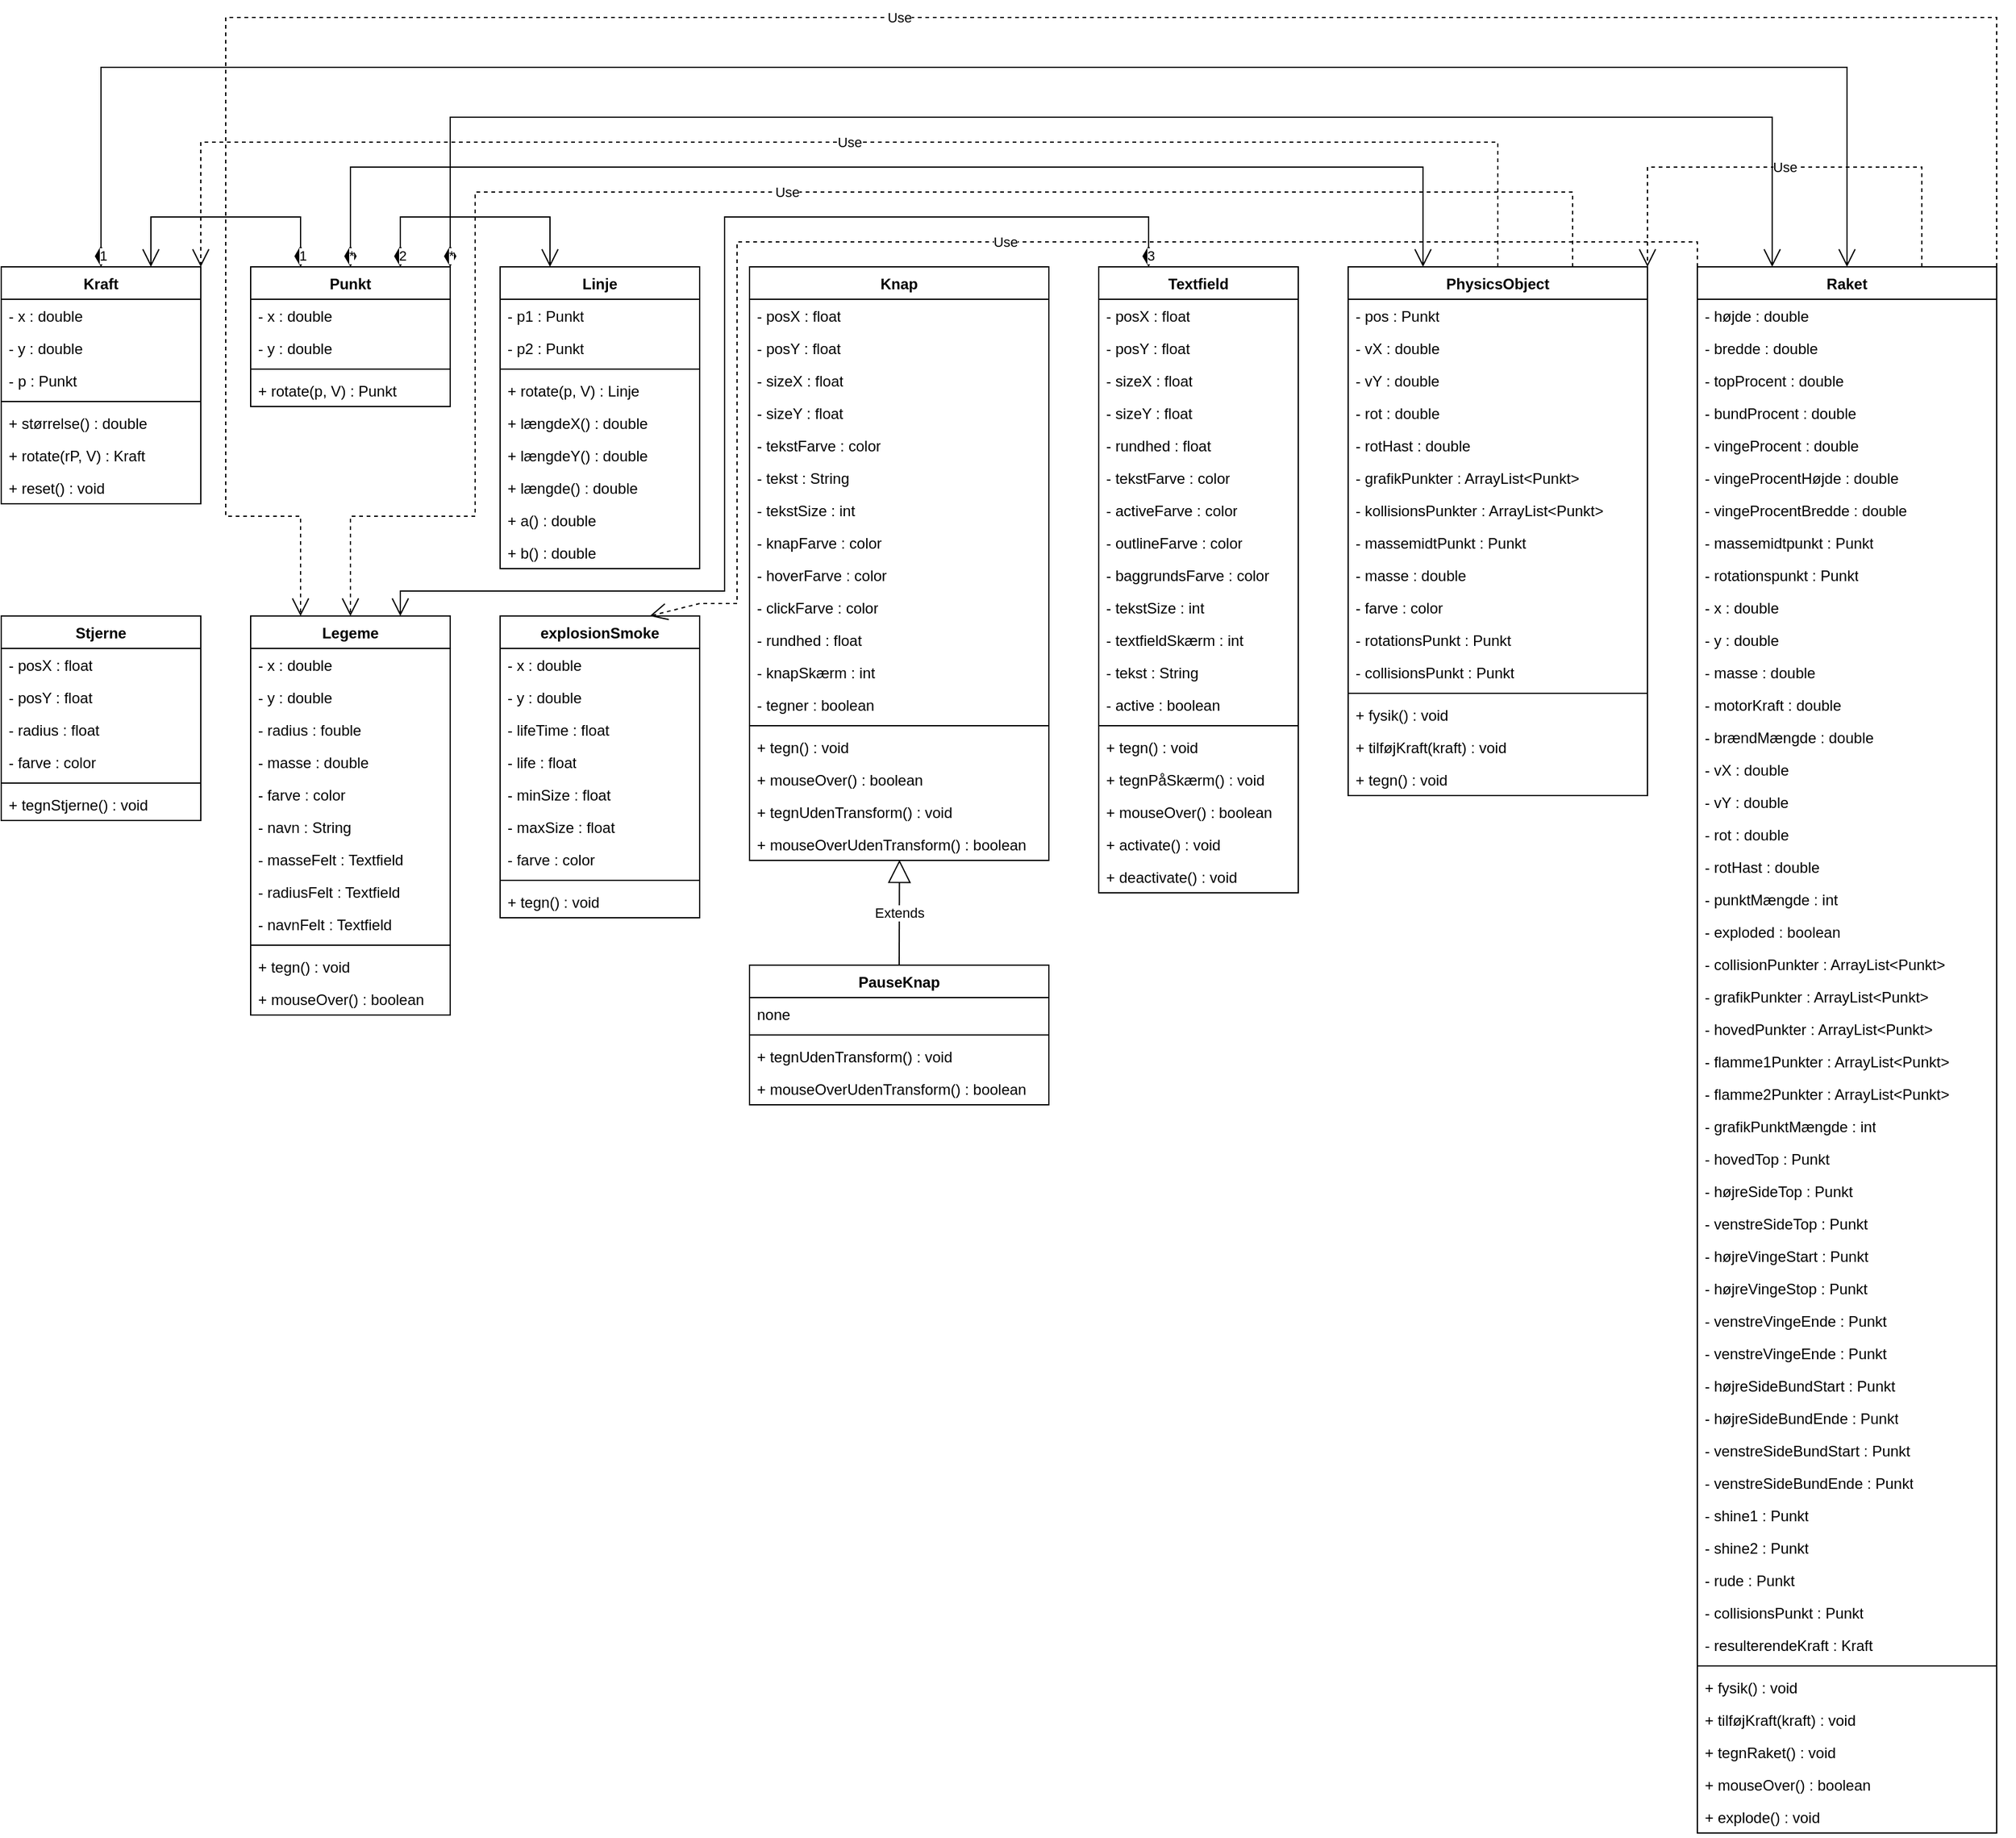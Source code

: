 <mxfile version="26.2.14">
  <diagram id="C5RBs43oDa-KdzZeNtuy" name="Page-1">
    <mxGraphModel dx="1141" dy="1770" grid="1" gridSize="10" guides="1" tooltips="1" connect="1" arrows="1" fold="1" page="1" pageScale="1" pageWidth="827" pageHeight="1169" math="0" shadow="0">
      <root>
        <mxCell id="WIyWlLk6GJQsqaUBKTNV-0" />
        <mxCell id="WIyWlLk6GJQsqaUBKTNV-1" parent="WIyWlLk6GJQsqaUBKTNV-0" />
        <mxCell id="rlbFeszeBDM7IH9nKY8Q-0" value="Kraft" style="swimlane;fontStyle=1;align=center;verticalAlign=top;childLayout=stackLayout;horizontal=1;startSize=26;horizontalStack=0;resizeParent=1;resizeParentMax=0;resizeLast=0;collapsible=1;marginBottom=0;whiteSpace=wrap;html=1;" vertex="1" parent="WIyWlLk6GJQsqaUBKTNV-1">
          <mxGeometry y="40" width="160" height="190" as="geometry" />
        </mxCell>
        <mxCell id="rlbFeszeBDM7IH9nKY8Q-17" value="- x : double" style="text;strokeColor=none;fillColor=none;align=left;verticalAlign=top;spacingLeft=4;spacingRight=4;overflow=hidden;rotatable=0;points=[[0,0.5],[1,0.5]];portConstraint=eastwest;whiteSpace=wrap;html=1;" vertex="1" parent="rlbFeszeBDM7IH9nKY8Q-0">
          <mxGeometry y="26" width="160" height="26" as="geometry" />
        </mxCell>
        <mxCell id="rlbFeszeBDM7IH9nKY8Q-16" value="-&amp;nbsp;y : double" style="text;strokeColor=none;fillColor=none;align=left;verticalAlign=top;spacingLeft=4;spacingRight=4;overflow=hidden;rotatable=0;points=[[0,0.5],[1,0.5]];portConstraint=eastwest;whiteSpace=wrap;html=1;" vertex="1" parent="rlbFeszeBDM7IH9nKY8Q-0">
          <mxGeometry y="52" width="160" height="26" as="geometry" />
        </mxCell>
        <mxCell id="rlbFeszeBDM7IH9nKY8Q-15" value="-&amp;nbsp;p : Punkt" style="text;strokeColor=none;fillColor=none;align=left;verticalAlign=top;spacingLeft=4;spacingRight=4;overflow=hidden;rotatable=0;points=[[0,0.5],[1,0.5]];portConstraint=eastwest;whiteSpace=wrap;html=1;" vertex="1" parent="rlbFeszeBDM7IH9nKY8Q-0">
          <mxGeometry y="78" width="160" height="26" as="geometry" />
        </mxCell>
        <mxCell id="rlbFeszeBDM7IH9nKY8Q-2" value="" style="line;strokeWidth=1;fillColor=none;align=left;verticalAlign=middle;spacingTop=-1;spacingLeft=3;spacingRight=3;rotatable=0;labelPosition=right;points=[];portConstraint=eastwest;strokeColor=inherit;" vertex="1" parent="rlbFeszeBDM7IH9nKY8Q-0">
          <mxGeometry y="104" width="160" height="8" as="geometry" />
        </mxCell>
        <mxCell id="rlbFeszeBDM7IH9nKY8Q-21" value="+&amp;nbsp;størrelse() : double" style="text;strokeColor=none;fillColor=none;align=left;verticalAlign=top;spacingLeft=4;spacingRight=4;overflow=hidden;rotatable=0;points=[[0,0.5],[1,0.5]];portConstraint=eastwest;whiteSpace=wrap;html=1;" vertex="1" parent="rlbFeszeBDM7IH9nKY8Q-0">
          <mxGeometry y="112" width="160" height="26" as="geometry" />
        </mxCell>
        <mxCell id="rlbFeszeBDM7IH9nKY8Q-22" value="+&amp;nbsp;rotate(rP, V) : Kraft" style="text;strokeColor=none;fillColor=none;align=left;verticalAlign=top;spacingLeft=4;spacingRight=4;overflow=hidden;rotatable=0;points=[[0,0.5],[1,0.5]];portConstraint=eastwest;whiteSpace=wrap;html=1;" vertex="1" parent="rlbFeszeBDM7IH9nKY8Q-0">
          <mxGeometry y="138" width="160" height="26" as="geometry" />
        </mxCell>
        <mxCell id="rlbFeszeBDM7IH9nKY8Q-23" value="+&amp;nbsp;reset() : void" style="text;strokeColor=none;fillColor=none;align=left;verticalAlign=top;spacingLeft=4;spacingRight=4;overflow=hidden;rotatable=0;points=[[0,0.5],[1,0.5]];portConstraint=eastwest;whiteSpace=wrap;html=1;" vertex="1" parent="rlbFeszeBDM7IH9nKY8Q-0">
          <mxGeometry y="164" width="160" height="26" as="geometry" />
        </mxCell>
        <mxCell id="rlbFeszeBDM7IH9nKY8Q-28" value="Punkt" style="swimlane;fontStyle=1;align=center;verticalAlign=top;childLayout=stackLayout;horizontal=1;startSize=26;horizontalStack=0;resizeParent=1;resizeParentMax=0;resizeLast=0;collapsible=1;marginBottom=0;whiteSpace=wrap;html=1;" vertex="1" parent="WIyWlLk6GJQsqaUBKTNV-1">
          <mxGeometry x="200" y="40" width="160" height="112" as="geometry" />
        </mxCell>
        <mxCell id="rlbFeszeBDM7IH9nKY8Q-32" value="-&amp;nbsp;x : double" style="text;strokeColor=none;fillColor=none;align=left;verticalAlign=top;spacingLeft=4;spacingRight=4;overflow=hidden;rotatable=0;points=[[0,0.5],[1,0.5]];portConstraint=eastwest;whiteSpace=wrap;html=1;" vertex="1" parent="rlbFeszeBDM7IH9nKY8Q-28">
          <mxGeometry y="26" width="160" height="26" as="geometry" />
        </mxCell>
        <mxCell id="rlbFeszeBDM7IH9nKY8Q-29" value="-&amp;nbsp;y : double" style="text;strokeColor=none;fillColor=none;align=left;verticalAlign=top;spacingLeft=4;spacingRight=4;overflow=hidden;rotatable=0;points=[[0,0.5],[1,0.5]];portConstraint=eastwest;whiteSpace=wrap;html=1;" vertex="1" parent="rlbFeszeBDM7IH9nKY8Q-28">
          <mxGeometry y="52" width="160" height="26" as="geometry" />
        </mxCell>
        <mxCell id="rlbFeszeBDM7IH9nKY8Q-30" value="" style="line;strokeWidth=1;fillColor=none;align=left;verticalAlign=middle;spacingTop=-1;spacingLeft=3;spacingRight=3;rotatable=0;labelPosition=right;points=[];portConstraint=eastwest;strokeColor=inherit;" vertex="1" parent="rlbFeszeBDM7IH9nKY8Q-28">
          <mxGeometry y="78" width="160" height="8" as="geometry" />
        </mxCell>
        <mxCell id="rlbFeszeBDM7IH9nKY8Q-33" value="+&amp;nbsp;rotate(p, V) : Punkt" style="text;strokeColor=none;fillColor=none;align=left;verticalAlign=top;spacingLeft=4;spacingRight=4;overflow=hidden;rotatable=0;points=[[0,0.5],[1,0.5]];portConstraint=eastwest;whiteSpace=wrap;html=1;" vertex="1" parent="rlbFeszeBDM7IH9nKY8Q-28">
          <mxGeometry y="86" width="160" height="26" as="geometry" />
        </mxCell>
        <mxCell id="rlbFeszeBDM7IH9nKY8Q-34" value="Linje" style="swimlane;fontStyle=1;align=center;verticalAlign=top;childLayout=stackLayout;horizontal=1;startSize=26;horizontalStack=0;resizeParent=1;resizeParentMax=0;resizeLast=0;collapsible=1;marginBottom=0;whiteSpace=wrap;html=1;" vertex="1" parent="WIyWlLk6GJQsqaUBKTNV-1">
          <mxGeometry x="400" y="40" width="160" height="242" as="geometry" />
        </mxCell>
        <mxCell id="rlbFeszeBDM7IH9nKY8Q-38" value="-&amp;nbsp;p1 : Punkt" style="text;strokeColor=none;fillColor=none;align=left;verticalAlign=top;spacingLeft=4;spacingRight=4;overflow=hidden;rotatable=0;points=[[0,0.5],[1,0.5]];portConstraint=eastwest;whiteSpace=wrap;html=1;" vertex="1" parent="rlbFeszeBDM7IH9nKY8Q-34">
          <mxGeometry y="26" width="160" height="26" as="geometry" />
        </mxCell>
        <mxCell id="rlbFeszeBDM7IH9nKY8Q-35" value="-&amp;nbsp;p2 : Punkt" style="text;strokeColor=none;fillColor=none;align=left;verticalAlign=top;spacingLeft=4;spacingRight=4;overflow=hidden;rotatable=0;points=[[0,0.5],[1,0.5]];portConstraint=eastwest;whiteSpace=wrap;html=1;" vertex="1" parent="rlbFeszeBDM7IH9nKY8Q-34">
          <mxGeometry y="52" width="160" height="26" as="geometry" />
        </mxCell>
        <mxCell id="rlbFeszeBDM7IH9nKY8Q-36" value="" style="line;strokeWidth=1;fillColor=none;align=left;verticalAlign=middle;spacingTop=-1;spacingLeft=3;spacingRight=3;rotatable=0;labelPosition=right;points=[];portConstraint=eastwest;strokeColor=inherit;" vertex="1" parent="rlbFeszeBDM7IH9nKY8Q-34">
          <mxGeometry y="78" width="160" height="8" as="geometry" />
        </mxCell>
        <mxCell id="rlbFeszeBDM7IH9nKY8Q-37" value="+&amp;nbsp;rotate(p, V) : Linje" style="text;strokeColor=none;fillColor=none;align=left;verticalAlign=top;spacingLeft=4;spacingRight=4;overflow=hidden;rotatable=0;points=[[0,0.5],[1,0.5]];portConstraint=eastwest;whiteSpace=wrap;html=1;" vertex="1" parent="rlbFeszeBDM7IH9nKY8Q-34">
          <mxGeometry y="86" width="160" height="26" as="geometry" />
        </mxCell>
        <mxCell id="rlbFeszeBDM7IH9nKY8Q-39" value="+&amp;nbsp;længdeX() : double" style="text;strokeColor=none;fillColor=none;align=left;verticalAlign=top;spacingLeft=4;spacingRight=4;overflow=hidden;rotatable=0;points=[[0,0.5],[1,0.5]];portConstraint=eastwest;whiteSpace=wrap;html=1;" vertex="1" parent="rlbFeszeBDM7IH9nKY8Q-34">
          <mxGeometry y="112" width="160" height="26" as="geometry" />
        </mxCell>
        <mxCell id="rlbFeszeBDM7IH9nKY8Q-40" value="+&amp;nbsp;længdeY() : double" style="text;strokeColor=none;fillColor=none;align=left;verticalAlign=top;spacingLeft=4;spacingRight=4;overflow=hidden;rotatable=0;points=[[0,0.5],[1,0.5]];portConstraint=eastwest;whiteSpace=wrap;html=1;" vertex="1" parent="rlbFeszeBDM7IH9nKY8Q-34">
          <mxGeometry y="138" width="160" height="26" as="geometry" />
        </mxCell>
        <mxCell id="rlbFeszeBDM7IH9nKY8Q-41" value="+&amp;nbsp;længde() : double" style="text;strokeColor=none;fillColor=none;align=left;verticalAlign=top;spacingLeft=4;spacingRight=4;overflow=hidden;rotatable=0;points=[[0,0.5],[1,0.5]];portConstraint=eastwest;whiteSpace=wrap;html=1;" vertex="1" parent="rlbFeszeBDM7IH9nKY8Q-34">
          <mxGeometry y="164" width="160" height="26" as="geometry" />
        </mxCell>
        <mxCell id="rlbFeszeBDM7IH9nKY8Q-42" value="+&amp;nbsp;a() : double" style="text;strokeColor=none;fillColor=none;align=left;verticalAlign=top;spacingLeft=4;spacingRight=4;overflow=hidden;rotatable=0;points=[[0,0.5],[1,0.5]];portConstraint=eastwest;whiteSpace=wrap;html=1;" vertex="1" parent="rlbFeszeBDM7IH9nKY8Q-34">
          <mxGeometry y="190" width="160" height="26" as="geometry" />
        </mxCell>
        <mxCell id="rlbFeszeBDM7IH9nKY8Q-43" value="+&amp;nbsp;b() : double" style="text;strokeColor=none;fillColor=none;align=left;verticalAlign=top;spacingLeft=4;spacingRight=4;overflow=hidden;rotatable=0;points=[[0,0.5],[1,0.5]];portConstraint=eastwest;whiteSpace=wrap;html=1;" vertex="1" parent="rlbFeszeBDM7IH9nKY8Q-34">
          <mxGeometry y="216" width="160" height="26" as="geometry" />
        </mxCell>
        <mxCell id="rlbFeszeBDM7IH9nKY8Q-44" value="Knap" style="swimlane;fontStyle=1;align=center;verticalAlign=top;childLayout=stackLayout;horizontal=1;startSize=26;horizontalStack=0;resizeParent=1;resizeParentMax=0;resizeLast=0;collapsible=1;marginBottom=0;whiteSpace=wrap;html=1;" vertex="1" parent="WIyWlLk6GJQsqaUBKTNV-1">
          <mxGeometry x="600" y="40" width="240" height="476" as="geometry" />
        </mxCell>
        <mxCell id="rlbFeszeBDM7IH9nKY8Q-58" value="-&amp;nbsp;posX : float" style="text;strokeColor=none;fillColor=none;align=left;verticalAlign=top;spacingLeft=4;spacingRight=4;overflow=hidden;rotatable=0;points=[[0,0.5],[1,0.5]];portConstraint=eastwest;whiteSpace=wrap;html=1;" vertex="1" parent="rlbFeszeBDM7IH9nKY8Q-44">
          <mxGeometry y="26" width="240" height="26" as="geometry" />
        </mxCell>
        <mxCell id="rlbFeszeBDM7IH9nKY8Q-57" value="-&amp;nbsp;posY : float" style="text;strokeColor=none;fillColor=none;align=left;verticalAlign=top;spacingLeft=4;spacingRight=4;overflow=hidden;rotatable=0;points=[[0,0.5],[1,0.5]];portConstraint=eastwest;whiteSpace=wrap;html=1;" vertex="1" parent="rlbFeszeBDM7IH9nKY8Q-44">
          <mxGeometry y="52" width="240" height="26" as="geometry" />
        </mxCell>
        <mxCell id="rlbFeszeBDM7IH9nKY8Q-56" value="-&amp;nbsp;sizeX : float" style="text;strokeColor=none;fillColor=none;align=left;verticalAlign=top;spacingLeft=4;spacingRight=4;overflow=hidden;rotatable=0;points=[[0,0.5],[1,0.5]];portConstraint=eastwest;whiteSpace=wrap;html=1;" vertex="1" parent="rlbFeszeBDM7IH9nKY8Q-44">
          <mxGeometry y="78" width="240" height="26" as="geometry" />
        </mxCell>
        <mxCell id="rlbFeszeBDM7IH9nKY8Q-55" value="-&amp;nbsp;sizeY : float" style="text;strokeColor=none;fillColor=none;align=left;verticalAlign=top;spacingLeft=4;spacingRight=4;overflow=hidden;rotatable=0;points=[[0,0.5],[1,0.5]];portConstraint=eastwest;whiteSpace=wrap;html=1;" vertex="1" parent="rlbFeszeBDM7IH9nKY8Q-44">
          <mxGeometry y="104" width="240" height="26" as="geometry" />
        </mxCell>
        <mxCell id="rlbFeszeBDM7IH9nKY8Q-54" value="-&amp;nbsp;tekstFarve : color" style="text;strokeColor=none;fillColor=none;align=left;verticalAlign=top;spacingLeft=4;spacingRight=4;overflow=hidden;rotatable=0;points=[[0,0.5],[1,0.5]];portConstraint=eastwest;whiteSpace=wrap;html=1;" vertex="1" parent="rlbFeszeBDM7IH9nKY8Q-44">
          <mxGeometry y="130" width="240" height="26" as="geometry" />
        </mxCell>
        <mxCell id="rlbFeszeBDM7IH9nKY8Q-53" value="-&amp;nbsp;tekst : String" style="text;strokeColor=none;fillColor=none;align=left;verticalAlign=top;spacingLeft=4;spacingRight=4;overflow=hidden;rotatable=0;points=[[0,0.5],[1,0.5]];portConstraint=eastwest;whiteSpace=wrap;html=1;" vertex="1" parent="rlbFeszeBDM7IH9nKY8Q-44">
          <mxGeometry y="156" width="240" height="26" as="geometry" />
        </mxCell>
        <mxCell id="rlbFeszeBDM7IH9nKY8Q-52" value="-&amp;nbsp;tekstSize : int" style="text;strokeColor=none;fillColor=none;align=left;verticalAlign=top;spacingLeft=4;spacingRight=4;overflow=hidden;rotatable=0;points=[[0,0.5],[1,0.5]];portConstraint=eastwest;whiteSpace=wrap;html=1;" vertex="1" parent="rlbFeszeBDM7IH9nKY8Q-44">
          <mxGeometry y="182" width="240" height="26" as="geometry" />
        </mxCell>
        <mxCell id="rlbFeszeBDM7IH9nKY8Q-51" value="-&amp;nbsp;knapFarve : color" style="text;strokeColor=none;fillColor=none;align=left;verticalAlign=top;spacingLeft=4;spacingRight=4;overflow=hidden;rotatable=0;points=[[0,0.5],[1,0.5]];portConstraint=eastwest;whiteSpace=wrap;html=1;" vertex="1" parent="rlbFeszeBDM7IH9nKY8Q-44">
          <mxGeometry y="208" width="240" height="26" as="geometry" />
        </mxCell>
        <mxCell id="rlbFeszeBDM7IH9nKY8Q-50" value="-&amp;nbsp;hoverFarve : color" style="text;strokeColor=none;fillColor=none;align=left;verticalAlign=top;spacingLeft=4;spacingRight=4;overflow=hidden;rotatable=0;points=[[0,0.5],[1,0.5]];portConstraint=eastwest;whiteSpace=wrap;html=1;" vertex="1" parent="rlbFeszeBDM7IH9nKY8Q-44">
          <mxGeometry y="234" width="240" height="26" as="geometry" />
        </mxCell>
        <mxCell id="rlbFeszeBDM7IH9nKY8Q-49" value="-&amp;nbsp;clickFarve : color" style="text;strokeColor=none;fillColor=none;align=left;verticalAlign=top;spacingLeft=4;spacingRight=4;overflow=hidden;rotatable=0;points=[[0,0.5],[1,0.5]];portConstraint=eastwest;whiteSpace=wrap;html=1;" vertex="1" parent="rlbFeszeBDM7IH9nKY8Q-44">
          <mxGeometry y="260" width="240" height="26" as="geometry" />
        </mxCell>
        <mxCell id="rlbFeszeBDM7IH9nKY8Q-48" value="-&amp;nbsp;rundhed : float" style="text;strokeColor=none;fillColor=none;align=left;verticalAlign=top;spacingLeft=4;spacingRight=4;overflow=hidden;rotatable=0;points=[[0,0.5],[1,0.5]];portConstraint=eastwest;whiteSpace=wrap;html=1;" vertex="1" parent="rlbFeszeBDM7IH9nKY8Q-44">
          <mxGeometry y="286" width="240" height="26" as="geometry" />
        </mxCell>
        <mxCell id="rlbFeszeBDM7IH9nKY8Q-45" value="-&amp;nbsp;knapSkærm : int" style="text;strokeColor=none;fillColor=none;align=left;verticalAlign=top;spacingLeft=4;spacingRight=4;overflow=hidden;rotatable=0;points=[[0,0.5],[1,0.5]];portConstraint=eastwest;whiteSpace=wrap;html=1;" vertex="1" parent="rlbFeszeBDM7IH9nKY8Q-44">
          <mxGeometry y="312" width="240" height="26" as="geometry" />
        </mxCell>
        <mxCell id="rlbFeszeBDM7IH9nKY8Q-62" value="-&amp;nbsp;tegner : boolean" style="text;strokeColor=none;fillColor=none;align=left;verticalAlign=top;spacingLeft=4;spacingRight=4;overflow=hidden;rotatable=0;points=[[0,0.5],[1,0.5]];portConstraint=eastwest;whiteSpace=wrap;html=1;" vertex="1" parent="rlbFeszeBDM7IH9nKY8Q-44">
          <mxGeometry y="338" width="240" height="26" as="geometry" />
        </mxCell>
        <mxCell id="rlbFeszeBDM7IH9nKY8Q-46" value="" style="line;strokeWidth=1;fillColor=none;align=left;verticalAlign=middle;spacingTop=-1;spacingLeft=3;spacingRight=3;rotatable=0;labelPosition=right;points=[];portConstraint=eastwest;strokeColor=inherit;" vertex="1" parent="rlbFeszeBDM7IH9nKY8Q-44">
          <mxGeometry y="364" width="240" height="8" as="geometry" />
        </mxCell>
        <mxCell id="rlbFeszeBDM7IH9nKY8Q-47" value="+&amp;nbsp;tegn() : void" style="text;strokeColor=none;fillColor=none;align=left;verticalAlign=top;spacingLeft=4;spacingRight=4;overflow=hidden;rotatable=0;points=[[0,0.5],[1,0.5]];portConstraint=eastwest;whiteSpace=wrap;html=1;" vertex="1" parent="rlbFeszeBDM7IH9nKY8Q-44">
          <mxGeometry y="372" width="240" height="26" as="geometry" />
        </mxCell>
        <mxCell id="rlbFeszeBDM7IH9nKY8Q-59" value="+&amp;nbsp;mouseOver() : boolean" style="text;strokeColor=none;fillColor=none;align=left;verticalAlign=top;spacingLeft=4;spacingRight=4;overflow=hidden;rotatable=0;points=[[0,0.5],[1,0.5]];portConstraint=eastwest;whiteSpace=wrap;html=1;" vertex="1" parent="rlbFeszeBDM7IH9nKY8Q-44">
          <mxGeometry y="398" width="240" height="26" as="geometry" />
        </mxCell>
        <mxCell id="rlbFeszeBDM7IH9nKY8Q-60" value="+&amp;nbsp;tegnUdenTransform() : void" style="text;strokeColor=none;fillColor=none;align=left;verticalAlign=top;spacingLeft=4;spacingRight=4;overflow=hidden;rotatable=0;points=[[0,0.5],[1,0.5]];portConstraint=eastwest;whiteSpace=wrap;html=1;" vertex="1" parent="rlbFeszeBDM7IH9nKY8Q-44">
          <mxGeometry y="424" width="240" height="26" as="geometry" />
        </mxCell>
        <mxCell id="rlbFeszeBDM7IH9nKY8Q-61" value="+&amp;nbsp;mouseOverUdenTransform() : boolean" style="text;strokeColor=none;fillColor=none;align=left;verticalAlign=top;spacingLeft=4;spacingRight=4;overflow=hidden;rotatable=0;points=[[0,0.5],[1,0.5]];portConstraint=eastwest;whiteSpace=wrap;html=1;" vertex="1" parent="rlbFeszeBDM7IH9nKY8Q-44">
          <mxGeometry y="450" width="240" height="26" as="geometry" />
        </mxCell>
        <mxCell id="rlbFeszeBDM7IH9nKY8Q-63" value="PauseKnap" style="swimlane;fontStyle=1;align=center;verticalAlign=top;childLayout=stackLayout;horizontal=1;startSize=26;horizontalStack=0;resizeParent=1;resizeParentMax=0;resizeLast=0;collapsible=1;marginBottom=0;whiteSpace=wrap;html=1;" vertex="1" parent="WIyWlLk6GJQsqaUBKTNV-1">
          <mxGeometry x="600" y="600" width="240" height="112" as="geometry" />
        </mxCell>
        <mxCell id="rlbFeszeBDM7IH9nKY8Q-64" value="none" style="text;strokeColor=none;fillColor=none;align=left;verticalAlign=top;spacingLeft=4;spacingRight=4;overflow=hidden;rotatable=0;points=[[0,0.5],[1,0.5]];portConstraint=eastwest;whiteSpace=wrap;html=1;" vertex="1" parent="rlbFeszeBDM7IH9nKY8Q-63">
          <mxGeometry y="26" width="240" height="26" as="geometry" />
        </mxCell>
        <mxCell id="rlbFeszeBDM7IH9nKY8Q-65" value="" style="line;strokeWidth=1;fillColor=none;align=left;verticalAlign=middle;spacingTop=-1;spacingLeft=3;spacingRight=3;rotatable=0;labelPosition=right;points=[];portConstraint=eastwest;strokeColor=inherit;" vertex="1" parent="rlbFeszeBDM7IH9nKY8Q-63">
          <mxGeometry y="52" width="240" height="8" as="geometry" />
        </mxCell>
        <mxCell id="rlbFeszeBDM7IH9nKY8Q-66" value="+&amp;nbsp;tegnUdenTransform() : void" style="text;strokeColor=none;fillColor=none;align=left;verticalAlign=top;spacingLeft=4;spacingRight=4;overflow=hidden;rotatable=0;points=[[0,0.5],[1,0.5]];portConstraint=eastwest;whiteSpace=wrap;html=1;" vertex="1" parent="rlbFeszeBDM7IH9nKY8Q-63">
          <mxGeometry y="60" width="240" height="26" as="geometry" />
        </mxCell>
        <mxCell id="rlbFeszeBDM7IH9nKY8Q-67" value="+&amp;nbsp;mouseOverUdenTransform() : boolean" style="text;strokeColor=none;fillColor=none;align=left;verticalAlign=top;spacingLeft=4;spacingRight=4;overflow=hidden;rotatable=0;points=[[0,0.5],[1,0.5]];portConstraint=eastwest;whiteSpace=wrap;html=1;" vertex="1" parent="rlbFeszeBDM7IH9nKY8Q-63">
          <mxGeometry y="86" width="240" height="26" as="geometry" />
        </mxCell>
        <mxCell id="rlbFeszeBDM7IH9nKY8Q-68" value="Stjerne" style="swimlane;fontStyle=1;align=center;verticalAlign=top;childLayout=stackLayout;horizontal=1;startSize=26;horizontalStack=0;resizeParent=1;resizeParentMax=0;resizeLast=0;collapsible=1;marginBottom=0;whiteSpace=wrap;html=1;" vertex="1" parent="WIyWlLk6GJQsqaUBKTNV-1">
          <mxGeometry y="320" width="160" height="164" as="geometry" />
        </mxCell>
        <mxCell id="rlbFeszeBDM7IH9nKY8Q-74" value="-&amp;nbsp;posX : float" style="text;strokeColor=none;fillColor=none;align=left;verticalAlign=top;spacingLeft=4;spacingRight=4;overflow=hidden;rotatable=0;points=[[0,0.5],[1,0.5]];portConstraint=eastwest;whiteSpace=wrap;html=1;" vertex="1" parent="rlbFeszeBDM7IH9nKY8Q-68">
          <mxGeometry y="26" width="160" height="26" as="geometry" />
        </mxCell>
        <mxCell id="rlbFeszeBDM7IH9nKY8Q-73" value="-&amp;nbsp;posY : float" style="text;strokeColor=none;fillColor=none;align=left;verticalAlign=top;spacingLeft=4;spacingRight=4;overflow=hidden;rotatable=0;points=[[0,0.5],[1,0.5]];portConstraint=eastwest;whiteSpace=wrap;html=1;" vertex="1" parent="rlbFeszeBDM7IH9nKY8Q-68">
          <mxGeometry y="52" width="160" height="26" as="geometry" />
        </mxCell>
        <mxCell id="rlbFeszeBDM7IH9nKY8Q-72" value="-&amp;nbsp;radius : float" style="text;strokeColor=none;fillColor=none;align=left;verticalAlign=top;spacingLeft=4;spacingRight=4;overflow=hidden;rotatable=0;points=[[0,0.5],[1,0.5]];portConstraint=eastwest;whiteSpace=wrap;html=1;" vertex="1" parent="rlbFeszeBDM7IH9nKY8Q-68">
          <mxGeometry y="78" width="160" height="26" as="geometry" />
        </mxCell>
        <mxCell id="rlbFeszeBDM7IH9nKY8Q-69" value="-&amp;nbsp;farve : color" style="text;strokeColor=none;fillColor=none;align=left;verticalAlign=top;spacingLeft=4;spacingRight=4;overflow=hidden;rotatable=0;points=[[0,0.5],[1,0.5]];portConstraint=eastwest;whiteSpace=wrap;html=1;" vertex="1" parent="rlbFeszeBDM7IH9nKY8Q-68">
          <mxGeometry y="104" width="160" height="26" as="geometry" />
        </mxCell>
        <mxCell id="rlbFeszeBDM7IH9nKY8Q-70" value="" style="line;strokeWidth=1;fillColor=none;align=left;verticalAlign=middle;spacingTop=-1;spacingLeft=3;spacingRight=3;rotatable=0;labelPosition=right;points=[];portConstraint=eastwest;strokeColor=inherit;" vertex="1" parent="rlbFeszeBDM7IH9nKY8Q-68">
          <mxGeometry y="130" width="160" height="8" as="geometry" />
        </mxCell>
        <mxCell id="rlbFeszeBDM7IH9nKY8Q-71" value="+&amp;nbsp;tegnStjerne() : void" style="text;strokeColor=none;fillColor=none;align=left;verticalAlign=top;spacingLeft=4;spacingRight=4;overflow=hidden;rotatable=0;points=[[0,0.5],[1,0.5]];portConstraint=eastwest;whiteSpace=wrap;html=1;" vertex="1" parent="rlbFeszeBDM7IH9nKY8Q-68">
          <mxGeometry y="138" width="160" height="26" as="geometry" />
        </mxCell>
        <mxCell id="rlbFeszeBDM7IH9nKY8Q-75" value="Legeme" style="swimlane;fontStyle=1;align=center;verticalAlign=top;childLayout=stackLayout;horizontal=1;startSize=26;horizontalStack=0;resizeParent=1;resizeParentMax=0;resizeLast=0;collapsible=1;marginBottom=0;whiteSpace=wrap;html=1;" vertex="1" parent="WIyWlLk6GJQsqaUBKTNV-1">
          <mxGeometry x="200" y="320" width="160" height="320" as="geometry" />
        </mxCell>
        <mxCell id="rlbFeszeBDM7IH9nKY8Q-86" value="-&amp;nbsp;x : double" style="text;strokeColor=none;fillColor=none;align=left;verticalAlign=top;spacingLeft=4;spacingRight=4;overflow=hidden;rotatable=0;points=[[0,0.5],[1,0.5]];portConstraint=eastwest;whiteSpace=wrap;html=1;" vertex="1" parent="rlbFeszeBDM7IH9nKY8Q-75">
          <mxGeometry y="26" width="160" height="26" as="geometry" />
        </mxCell>
        <mxCell id="rlbFeszeBDM7IH9nKY8Q-85" value="-&amp;nbsp;y : double" style="text;strokeColor=none;fillColor=none;align=left;verticalAlign=top;spacingLeft=4;spacingRight=4;overflow=hidden;rotatable=0;points=[[0,0.5],[1,0.5]];portConstraint=eastwest;whiteSpace=wrap;html=1;" vertex="1" parent="rlbFeszeBDM7IH9nKY8Q-75">
          <mxGeometry y="52" width="160" height="26" as="geometry" />
        </mxCell>
        <mxCell id="rlbFeszeBDM7IH9nKY8Q-84" value="-&amp;nbsp;radius : fouble" style="text;strokeColor=none;fillColor=none;align=left;verticalAlign=top;spacingLeft=4;spacingRight=4;overflow=hidden;rotatable=0;points=[[0,0.5],[1,0.5]];portConstraint=eastwest;whiteSpace=wrap;html=1;" vertex="1" parent="rlbFeszeBDM7IH9nKY8Q-75">
          <mxGeometry y="78" width="160" height="26" as="geometry" />
        </mxCell>
        <mxCell id="rlbFeszeBDM7IH9nKY8Q-83" value="-&amp;nbsp;masse : double" style="text;strokeColor=none;fillColor=none;align=left;verticalAlign=top;spacingLeft=4;spacingRight=4;overflow=hidden;rotatable=0;points=[[0,0.5],[1,0.5]];portConstraint=eastwest;whiteSpace=wrap;html=1;" vertex="1" parent="rlbFeszeBDM7IH9nKY8Q-75">
          <mxGeometry y="104" width="160" height="26" as="geometry" />
        </mxCell>
        <mxCell id="rlbFeszeBDM7IH9nKY8Q-82" value="-&amp;nbsp;farve : color" style="text;strokeColor=none;fillColor=none;align=left;verticalAlign=top;spacingLeft=4;spacingRight=4;overflow=hidden;rotatable=0;points=[[0,0.5],[1,0.5]];portConstraint=eastwest;whiteSpace=wrap;html=1;" vertex="1" parent="rlbFeszeBDM7IH9nKY8Q-75">
          <mxGeometry y="130" width="160" height="26" as="geometry" />
        </mxCell>
        <mxCell id="rlbFeszeBDM7IH9nKY8Q-81" value="-&amp;nbsp;navn : String" style="text;strokeColor=none;fillColor=none;align=left;verticalAlign=top;spacingLeft=4;spacingRight=4;overflow=hidden;rotatable=0;points=[[0,0.5],[1,0.5]];portConstraint=eastwest;whiteSpace=wrap;html=1;" vertex="1" parent="rlbFeszeBDM7IH9nKY8Q-75">
          <mxGeometry y="156" width="160" height="26" as="geometry" />
        </mxCell>
        <mxCell id="rlbFeszeBDM7IH9nKY8Q-80" value="-&amp;nbsp;masseFelt : Textfield" style="text;strokeColor=none;fillColor=none;align=left;verticalAlign=top;spacingLeft=4;spacingRight=4;overflow=hidden;rotatable=0;points=[[0,0.5],[1,0.5]];portConstraint=eastwest;whiteSpace=wrap;html=1;" vertex="1" parent="rlbFeszeBDM7IH9nKY8Q-75">
          <mxGeometry y="182" width="160" height="26" as="geometry" />
        </mxCell>
        <mxCell id="rlbFeszeBDM7IH9nKY8Q-79" value="-&amp;nbsp;radiusFelt : Textfield" style="text;strokeColor=none;fillColor=none;align=left;verticalAlign=top;spacingLeft=4;spacingRight=4;overflow=hidden;rotatable=0;points=[[0,0.5],[1,0.5]];portConstraint=eastwest;whiteSpace=wrap;html=1;" vertex="1" parent="rlbFeszeBDM7IH9nKY8Q-75">
          <mxGeometry y="208" width="160" height="26" as="geometry" />
        </mxCell>
        <mxCell id="rlbFeszeBDM7IH9nKY8Q-76" value="-&amp;nbsp;navnFelt : Textfield" style="text;strokeColor=none;fillColor=none;align=left;verticalAlign=top;spacingLeft=4;spacingRight=4;overflow=hidden;rotatable=0;points=[[0,0.5],[1,0.5]];portConstraint=eastwest;whiteSpace=wrap;html=1;" vertex="1" parent="rlbFeszeBDM7IH9nKY8Q-75">
          <mxGeometry y="234" width="160" height="26" as="geometry" />
        </mxCell>
        <mxCell id="rlbFeszeBDM7IH9nKY8Q-77" value="" style="line;strokeWidth=1;fillColor=none;align=left;verticalAlign=middle;spacingTop=-1;spacingLeft=3;spacingRight=3;rotatable=0;labelPosition=right;points=[];portConstraint=eastwest;strokeColor=inherit;" vertex="1" parent="rlbFeszeBDM7IH9nKY8Q-75">
          <mxGeometry y="260" width="160" height="8" as="geometry" />
        </mxCell>
        <mxCell id="rlbFeszeBDM7IH9nKY8Q-78" value="+&amp;nbsp;tegn() : void" style="text;strokeColor=none;fillColor=none;align=left;verticalAlign=top;spacingLeft=4;spacingRight=4;overflow=hidden;rotatable=0;points=[[0,0.5],[1,0.5]];portConstraint=eastwest;whiteSpace=wrap;html=1;" vertex="1" parent="rlbFeszeBDM7IH9nKY8Q-75">
          <mxGeometry y="268" width="160" height="26" as="geometry" />
        </mxCell>
        <mxCell id="rlbFeszeBDM7IH9nKY8Q-87" value="+&amp;nbsp;mouseOver() : boolean" style="text;strokeColor=none;fillColor=none;align=left;verticalAlign=top;spacingLeft=4;spacingRight=4;overflow=hidden;rotatable=0;points=[[0,0.5],[1,0.5]];portConstraint=eastwest;whiteSpace=wrap;html=1;" vertex="1" parent="rlbFeszeBDM7IH9nKY8Q-75">
          <mxGeometry y="294" width="160" height="26" as="geometry" />
        </mxCell>
        <mxCell id="rlbFeszeBDM7IH9nKY8Q-88" value="explosionSmoke" style="swimlane;fontStyle=1;align=center;verticalAlign=top;childLayout=stackLayout;horizontal=1;startSize=26;horizontalStack=0;resizeParent=1;resizeParentMax=0;resizeLast=0;collapsible=1;marginBottom=0;whiteSpace=wrap;html=1;" vertex="1" parent="WIyWlLk6GJQsqaUBKTNV-1">
          <mxGeometry x="400" y="320" width="160" height="242" as="geometry" />
        </mxCell>
        <mxCell id="rlbFeszeBDM7IH9nKY8Q-97" value="-&amp;nbsp;x : double" style="text;strokeColor=none;fillColor=none;align=left;verticalAlign=top;spacingLeft=4;spacingRight=4;overflow=hidden;rotatable=0;points=[[0,0.5],[1,0.5]];portConstraint=eastwest;whiteSpace=wrap;html=1;" vertex="1" parent="rlbFeszeBDM7IH9nKY8Q-88">
          <mxGeometry y="26" width="160" height="26" as="geometry" />
        </mxCell>
        <mxCell id="rlbFeszeBDM7IH9nKY8Q-96" value="-&amp;nbsp;y : double" style="text;strokeColor=none;fillColor=none;align=left;verticalAlign=top;spacingLeft=4;spacingRight=4;overflow=hidden;rotatable=0;points=[[0,0.5],[1,0.5]];portConstraint=eastwest;whiteSpace=wrap;html=1;" vertex="1" parent="rlbFeszeBDM7IH9nKY8Q-88">
          <mxGeometry y="52" width="160" height="26" as="geometry" />
        </mxCell>
        <mxCell id="rlbFeszeBDM7IH9nKY8Q-95" value="-&amp;nbsp;lifeTime : float" style="text;strokeColor=none;fillColor=none;align=left;verticalAlign=top;spacingLeft=4;spacingRight=4;overflow=hidden;rotatable=0;points=[[0,0.5],[1,0.5]];portConstraint=eastwest;whiteSpace=wrap;html=1;" vertex="1" parent="rlbFeszeBDM7IH9nKY8Q-88">
          <mxGeometry y="78" width="160" height="26" as="geometry" />
        </mxCell>
        <mxCell id="rlbFeszeBDM7IH9nKY8Q-94" value="-&amp;nbsp;life : float" style="text;strokeColor=none;fillColor=none;align=left;verticalAlign=top;spacingLeft=4;spacingRight=4;overflow=hidden;rotatable=0;points=[[0,0.5],[1,0.5]];portConstraint=eastwest;whiteSpace=wrap;html=1;" vertex="1" parent="rlbFeszeBDM7IH9nKY8Q-88">
          <mxGeometry y="104" width="160" height="26" as="geometry" />
        </mxCell>
        <mxCell id="rlbFeszeBDM7IH9nKY8Q-93" value="-&amp;nbsp;minSize : float" style="text;strokeColor=none;fillColor=none;align=left;verticalAlign=top;spacingLeft=4;spacingRight=4;overflow=hidden;rotatable=0;points=[[0,0.5],[1,0.5]];portConstraint=eastwest;whiteSpace=wrap;html=1;" vertex="1" parent="rlbFeszeBDM7IH9nKY8Q-88">
          <mxGeometry y="130" width="160" height="26" as="geometry" />
        </mxCell>
        <mxCell id="rlbFeszeBDM7IH9nKY8Q-92" value="-&amp;nbsp;maxSize : float" style="text;strokeColor=none;fillColor=none;align=left;verticalAlign=top;spacingLeft=4;spacingRight=4;overflow=hidden;rotatable=0;points=[[0,0.5],[1,0.5]];portConstraint=eastwest;whiteSpace=wrap;html=1;" vertex="1" parent="rlbFeszeBDM7IH9nKY8Q-88">
          <mxGeometry y="156" width="160" height="26" as="geometry" />
        </mxCell>
        <mxCell id="rlbFeszeBDM7IH9nKY8Q-89" value="-&amp;nbsp;farve : color" style="text;strokeColor=none;fillColor=none;align=left;verticalAlign=top;spacingLeft=4;spacingRight=4;overflow=hidden;rotatable=0;points=[[0,0.5],[1,0.5]];portConstraint=eastwest;whiteSpace=wrap;html=1;" vertex="1" parent="rlbFeszeBDM7IH9nKY8Q-88">
          <mxGeometry y="182" width="160" height="26" as="geometry" />
        </mxCell>
        <mxCell id="rlbFeszeBDM7IH9nKY8Q-90" value="" style="line;strokeWidth=1;fillColor=none;align=left;verticalAlign=middle;spacingTop=-1;spacingLeft=3;spacingRight=3;rotatable=0;labelPosition=right;points=[];portConstraint=eastwest;strokeColor=inherit;" vertex="1" parent="rlbFeszeBDM7IH9nKY8Q-88">
          <mxGeometry y="208" width="160" height="8" as="geometry" />
        </mxCell>
        <mxCell id="rlbFeszeBDM7IH9nKY8Q-91" value="+&amp;nbsp;tegn() : void" style="text;strokeColor=none;fillColor=none;align=left;verticalAlign=top;spacingLeft=4;spacingRight=4;overflow=hidden;rotatable=0;points=[[0,0.5],[1,0.5]];portConstraint=eastwest;whiteSpace=wrap;html=1;" vertex="1" parent="rlbFeszeBDM7IH9nKY8Q-88">
          <mxGeometry y="216" width="160" height="26" as="geometry" />
        </mxCell>
        <mxCell id="rlbFeszeBDM7IH9nKY8Q-98" value="PhysicsObject" style="swimlane;fontStyle=1;align=center;verticalAlign=top;childLayout=stackLayout;horizontal=1;startSize=26;horizontalStack=0;resizeParent=1;resizeParentMax=0;resizeLast=0;collapsible=1;marginBottom=0;whiteSpace=wrap;html=1;" vertex="1" parent="WIyWlLk6GJQsqaUBKTNV-1">
          <mxGeometry x="1080" y="40" width="240" height="424" as="geometry" />
        </mxCell>
        <mxCell id="rlbFeszeBDM7IH9nKY8Q-112" value="-&amp;nbsp;pos : Punkt" style="text;strokeColor=none;fillColor=none;align=left;verticalAlign=top;spacingLeft=4;spacingRight=4;overflow=hidden;rotatable=0;points=[[0,0.5],[1,0.5]];portConstraint=eastwest;whiteSpace=wrap;html=1;" vertex="1" parent="rlbFeszeBDM7IH9nKY8Q-98">
          <mxGeometry y="26" width="240" height="26" as="geometry" />
        </mxCell>
        <mxCell id="rlbFeszeBDM7IH9nKY8Q-111" value="-&amp;nbsp;vX : double" style="text;strokeColor=none;fillColor=none;align=left;verticalAlign=top;spacingLeft=4;spacingRight=4;overflow=hidden;rotatable=0;points=[[0,0.5],[1,0.5]];portConstraint=eastwest;whiteSpace=wrap;html=1;" vertex="1" parent="rlbFeszeBDM7IH9nKY8Q-98">
          <mxGeometry y="52" width="240" height="26" as="geometry" />
        </mxCell>
        <mxCell id="rlbFeszeBDM7IH9nKY8Q-110" value="-&amp;nbsp;vY : double" style="text;strokeColor=none;fillColor=none;align=left;verticalAlign=top;spacingLeft=4;spacingRight=4;overflow=hidden;rotatable=0;points=[[0,0.5],[1,0.5]];portConstraint=eastwest;whiteSpace=wrap;html=1;" vertex="1" parent="rlbFeszeBDM7IH9nKY8Q-98">
          <mxGeometry y="78" width="240" height="26" as="geometry" />
        </mxCell>
        <mxCell id="rlbFeszeBDM7IH9nKY8Q-109" value="-&amp;nbsp;rot : double" style="text;strokeColor=none;fillColor=none;align=left;verticalAlign=top;spacingLeft=4;spacingRight=4;overflow=hidden;rotatable=0;points=[[0,0.5],[1,0.5]];portConstraint=eastwest;whiteSpace=wrap;html=1;" vertex="1" parent="rlbFeszeBDM7IH9nKY8Q-98">
          <mxGeometry y="104" width="240" height="26" as="geometry" />
        </mxCell>
        <mxCell id="rlbFeszeBDM7IH9nKY8Q-108" value="-&amp;nbsp;rotHast : double" style="text;strokeColor=none;fillColor=none;align=left;verticalAlign=top;spacingLeft=4;spacingRight=4;overflow=hidden;rotatable=0;points=[[0,0.5],[1,0.5]];portConstraint=eastwest;whiteSpace=wrap;html=1;" vertex="1" parent="rlbFeszeBDM7IH9nKY8Q-98">
          <mxGeometry y="130" width="240" height="26" as="geometry" />
        </mxCell>
        <mxCell id="rlbFeszeBDM7IH9nKY8Q-107" value="-&amp;nbsp;grafikPunkter : ArrayList&amp;lt;Punkt&amp;gt;" style="text;strokeColor=none;fillColor=none;align=left;verticalAlign=top;spacingLeft=4;spacingRight=4;overflow=hidden;rotatable=0;points=[[0,0.5],[1,0.5]];portConstraint=eastwest;whiteSpace=wrap;html=1;" vertex="1" parent="rlbFeszeBDM7IH9nKY8Q-98">
          <mxGeometry y="156" width="240" height="26" as="geometry" />
        </mxCell>
        <mxCell id="rlbFeszeBDM7IH9nKY8Q-106" value="-&amp;nbsp;kollisionsPunkter : ArrayList&amp;lt;Punkt&amp;gt;" style="text;strokeColor=none;fillColor=none;align=left;verticalAlign=top;spacingLeft=4;spacingRight=4;overflow=hidden;rotatable=0;points=[[0,0.5],[1,0.5]];portConstraint=eastwest;whiteSpace=wrap;html=1;" vertex="1" parent="rlbFeszeBDM7IH9nKY8Q-98">
          <mxGeometry y="182" width="240" height="26" as="geometry" />
        </mxCell>
        <mxCell id="rlbFeszeBDM7IH9nKY8Q-105" value="-&amp;nbsp;massemidtPunkt : Punkt" style="text;strokeColor=none;fillColor=none;align=left;verticalAlign=top;spacingLeft=4;spacingRight=4;overflow=hidden;rotatable=0;points=[[0,0.5],[1,0.5]];portConstraint=eastwest;whiteSpace=wrap;html=1;" vertex="1" parent="rlbFeszeBDM7IH9nKY8Q-98">
          <mxGeometry y="208" width="240" height="26" as="geometry" />
        </mxCell>
        <mxCell id="rlbFeszeBDM7IH9nKY8Q-104" value="-&amp;nbsp;masse : double" style="text;strokeColor=none;fillColor=none;align=left;verticalAlign=top;spacingLeft=4;spacingRight=4;overflow=hidden;rotatable=0;points=[[0,0.5],[1,0.5]];portConstraint=eastwest;whiteSpace=wrap;html=1;" vertex="1" parent="rlbFeszeBDM7IH9nKY8Q-98">
          <mxGeometry y="234" width="240" height="26" as="geometry" />
        </mxCell>
        <mxCell id="rlbFeszeBDM7IH9nKY8Q-103" value="-&amp;nbsp;farve : color" style="text;strokeColor=none;fillColor=none;align=left;verticalAlign=top;spacingLeft=4;spacingRight=4;overflow=hidden;rotatable=0;points=[[0,0.5],[1,0.5]];portConstraint=eastwest;whiteSpace=wrap;html=1;" vertex="1" parent="rlbFeszeBDM7IH9nKY8Q-98">
          <mxGeometry y="260" width="240" height="26" as="geometry" />
        </mxCell>
        <mxCell id="rlbFeszeBDM7IH9nKY8Q-102" value="-&amp;nbsp;rotationsPunkt : Punkt" style="text;strokeColor=none;fillColor=none;align=left;verticalAlign=top;spacingLeft=4;spacingRight=4;overflow=hidden;rotatable=0;points=[[0,0.5],[1,0.5]];portConstraint=eastwest;whiteSpace=wrap;html=1;" vertex="1" parent="rlbFeszeBDM7IH9nKY8Q-98">
          <mxGeometry y="286" width="240" height="26" as="geometry" />
        </mxCell>
        <mxCell id="rlbFeszeBDM7IH9nKY8Q-99" value="-&amp;nbsp;collisionsPunkt : Punkt" style="text;strokeColor=none;fillColor=none;align=left;verticalAlign=top;spacingLeft=4;spacingRight=4;overflow=hidden;rotatable=0;points=[[0,0.5],[1,0.5]];portConstraint=eastwest;whiteSpace=wrap;html=1;" vertex="1" parent="rlbFeszeBDM7IH9nKY8Q-98">
          <mxGeometry y="312" width="240" height="26" as="geometry" />
        </mxCell>
        <mxCell id="rlbFeszeBDM7IH9nKY8Q-100" value="" style="line;strokeWidth=1;fillColor=none;align=left;verticalAlign=middle;spacingTop=-1;spacingLeft=3;spacingRight=3;rotatable=0;labelPosition=right;points=[];portConstraint=eastwest;strokeColor=inherit;" vertex="1" parent="rlbFeszeBDM7IH9nKY8Q-98">
          <mxGeometry y="338" width="240" height="8" as="geometry" />
        </mxCell>
        <mxCell id="rlbFeszeBDM7IH9nKY8Q-101" value="+&amp;nbsp;fysik() : void" style="text;strokeColor=none;fillColor=none;align=left;verticalAlign=top;spacingLeft=4;spacingRight=4;overflow=hidden;rotatable=0;points=[[0,0.5],[1,0.5]];portConstraint=eastwest;whiteSpace=wrap;html=1;" vertex="1" parent="rlbFeszeBDM7IH9nKY8Q-98">
          <mxGeometry y="346" width="240" height="26" as="geometry" />
        </mxCell>
        <mxCell id="rlbFeszeBDM7IH9nKY8Q-113" value="+&amp;nbsp;tilføjKraft(kraft) : void" style="text;strokeColor=none;fillColor=none;align=left;verticalAlign=top;spacingLeft=4;spacingRight=4;overflow=hidden;rotatable=0;points=[[0,0.5],[1,0.5]];portConstraint=eastwest;whiteSpace=wrap;html=1;" vertex="1" parent="rlbFeszeBDM7IH9nKY8Q-98">
          <mxGeometry y="372" width="240" height="26" as="geometry" />
        </mxCell>
        <mxCell id="rlbFeszeBDM7IH9nKY8Q-114" value="+&amp;nbsp;tegn() : void" style="text;strokeColor=none;fillColor=none;align=left;verticalAlign=top;spacingLeft=4;spacingRight=4;overflow=hidden;rotatable=0;points=[[0,0.5],[1,0.5]];portConstraint=eastwest;whiteSpace=wrap;html=1;" vertex="1" parent="rlbFeszeBDM7IH9nKY8Q-98">
          <mxGeometry y="398" width="240" height="26" as="geometry" />
        </mxCell>
        <mxCell id="rlbFeszeBDM7IH9nKY8Q-115" value="Raket" style="swimlane;fontStyle=1;align=center;verticalAlign=top;childLayout=stackLayout;horizontal=1;startSize=26;horizontalStack=0;resizeParent=1;resizeParentMax=0;resizeLast=0;collapsible=1;marginBottom=0;whiteSpace=wrap;html=1;" vertex="1" parent="WIyWlLk6GJQsqaUBKTNV-1">
          <mxGeometry x="1360" y="40" width="240" height="1256" as="geometry" />
        </mxCell>
        <mxCell id="rlbFeszeBDM7IH9nKY8Q-164" value="-&amp;nbsp;højde : double" style="text;strokeColor=none;fillColor=none;align=left;verticalAlign=top;spacingLeft=4;spacingRight=4;overflow=hidden;rotatable=0;points=[[0,0.5],[1,0.5]];portConstraint=eastwest;whiteSpace=wrap;html=1;" vertex="1" parent="rlbFeszeBDM7IH9nKY8Q-115">
          <mxGeometry y="26" width="240" height="26" as="geometry" />
        </mxCell>
        <mxCell id="rlbFeszeBDM7IH9nKY8Q-163" value="-&amp;nbsp;bredde : double" style="text;strokeColor=none;fillColor=none;align=left;verticalAlign=top;spacingLeft=4;spacingRight=4;overflow=hidden;rotatable=0;points=[[0,0.5],[1,0.5]];portConstraint=eastwest;whiteSpace=wrap;html=1;" vertex="1" parent="rlbFeszeBDM7IH9nKY8Q-115">
          <mxGeometry y="52" width="240" height="26" as="geometry" />
        </mxCell>
        <mxCell id="rlbFeszeBDM7IH9nKY8Q-162" value="-&amp;nbsp;topProcent : double" style="text;strokeColor=none;fillColor=none;align=left;verticalAlign=top;spacingLeft=4;spacingRight=4;overflow=hidden;rotatable=0;points=[[0,0.5],[1,0.5]];portConstraint=eastwest;whiteSpace=wrap;html=1;" vertex="1" parent="rlbFeszeBDM7IH9nKY8Q-115">
          <mxGeometry y="78" width="240" height="26" as="geometry" />
        </mxCell>
        <mxCell id="rlbFeszeBDM7IH9nKY8Q-161" value="-&amp;nbsp;bundProcent : double" style="text;strokeColor=none;fillColor=none;align=left;verticalAlign=top;spacingLeft=4;spacingRight=4;overflow=hidden;rotatable=0;points=[[0,0.5],[1,0.5]];portConstraint=eastwest;whiteSpace=wrap;html=1;" vertex="1" parent="rlbFeszeBDM7IH9nKY8Q-115">
          <mxGeometry y="104" width="240" height="26" as="geometry" />
        </mxCell>
        <mxCell id="rlbFeszeBDM7IH9nKY8Q-160" value="-&amp;nbsp;vingeProcent : double" style="text;strokeColor=none;fillColor=none;align=left;verticalAlign=top;spacingLeft=4;spacingRight=4;overflow=hidden;rotatable=0;points=[[0,0.5],[1,0.5]];portConstraint=eastwest;whiteSpace=wrap;html=1;" vertex="1" parent="rlbFeszeBDM7IH9nKY8Q-115">
          <mxGeometry y="130" width="240" height="26" as="geometry" />
        </mxCell>
        <mxCell id="rlbFeszeBDM7IH9nKY8Q-159" value="-&amp;nbsp;vingeProcentHøjde : double" style="text;strokeColor=none;fillColor=none;align=left;verticalAlign=top;spacingLeft=4;spacingRight=4;overflow=hidden;rotatable=0;points=[[0,0.5],[1,0.5]];portConstraint=eastwest;whiteSpace=wrap;html=1;" vertex="1" parent="rlbFeszeBDM7IH9nKY8Q-115">
          <mxGeometry y="156" width="240" height="26" as="geometry" />
        </mxCell>
        <mxCell id="rlbFeszeBDM7IH9nKY8Q-158" value="-&amp;nbsp;vingeProcentBredde : double" style="text;strokeColor=none;fillColor=none;align=left;verticalAlign=top;spacingLeft=4;spacingRight=4;overflow=hidden;rotatable=0;points=[[0,0.5],[1,0.5]];portConstraint=eastwest;whiteSpace=wrap;html=1;" vertex="1" parent="rlbFeszeBDM7IH9nKY8Q-115">
          <mxGeometry y="182" width="240" height="26" as="geometry" />
        </mxCell>
        <mxCell id="rlbFeszeBDM7IH9nKY8Q-157" value="-&amp;nbsp;massemidtpunkt : Punkt" style="text;strokeColor=none;fillColor=none;align=left;verticalAlign=top;spacingLeft=4;spacingRight=4;overflow=hidden;rotatable=0;points=[[0,0.5],[1,0.5]];portConstraint=eastwest;whiteSpace=wrap;html=1;" vertex="1" parent="rlbFeszeBDM7IH9nKY8Q-115">
          <mxGeometry y="208" width="240" height="26" as="geometry" />
        </mxCell>
        <mxCell id="rlbFeszeBDM7IH9nKY8Q-156" value="-&amp;nbsp;rotationspunkt : Punkt" style="text;strokeColor=none;fillColor=none;align=left;verticalAlign=top;spacingLeft=4;spacingRight=4;overflow=hidden;rotatable=0;points=[[0,0.5],[1,0.5]];portConstraint=eastwest;whiteSpace=wrap;html=1;" vertex="1" parent="rlbFeszeBDM7IH9nKY8Q-115">
          <mxGeometry y="234" width="240" height="26" as="geometry" />
        </mxCell>
        <mxCell id="rlbFeszeBDM7IH9nKY8Q-155" value="-&amp;nbsp;x : double" style="text;strokeColor=none;fillColor=none;align=left;verticalAlign=top;spacingLeft=4;spacingRight=4;overflow=hidden;rotatable=0;points=[[0,0.5],[1,0.5]];portConstraint=eastwest;whiteSpace=wrap;html=1;" vertex="1" parent="rlbFeszeBDM7IH9nKY8Q-115">
          <mxGeometry y="260" width="240" height="26" as="geometry" />
        </mxCell>
        <mxCell id="rlbFeszeBDM7IH9nKY8Q-154" value="-&amp;nbsp;y : double" style="text;strokeColor=none;fillColor=none;align=left;verticalAlign=top;spacingLeft=4;spacingRight=4;overflow=hidden;rotatable=0;points=[[0,0.5],[1,0.5]];portConstraint=eastwest;whiteSpace=wrap;html=1;" vertex="1" parent="rlbFeszeBDM7IH9nKY8Q-115">
          <mxGeometry y="286" width="240" height="26" as="geometry" />
        </mxCell>
        <mxCell id="rlbFeszeBDM7IH9nKY8Q-153" value="-&amp;nbsp;masse : double" style="text;strokeColor=none;fillColor=none;align=left;verticalAlign=top;spacingLeft=4;spacingRight=4;overflow=hidden;rotatable=0;points=[[0,0.5],[1,0.5]];portConstraint=eastwest;whiteSpace=wrap;html=1;" vertex="1" parent="rlbFeszeBDM7IH9nKY8Q-115">
          <mxGeometry y="312" width="240" height="26" as="geometry" />
        </mxCell>
        <mxCell id="rlbFeszeBDM7IH9nKY8Q-152" value="-&amp;nbsp;motorKraft : double" style="text;strokeColor=none;fillColor=none;align=left;verticalAlign=top;spacingLeft=4;spacingRight=4;overflow=hidden;rotatable=0;points=[[0,0.5],[1,0.5]];portConstraint=eastwest;whiteSpace=wrap;html=1;" vertex="1" parent="rlbFeszeBDM7IH9nKY8Q-115">
          <mxGeometry y="338" width="240" height="26" as="geometry" />
        </mxCell>
        <mxCell id="rlbFeszeBDM7IH9nKY8Q-151" value="-&amp;nbsp;brændMængde : double" style="text;strokeColor=none;fillColor=none;align=left;verticalAlign=top;spacingLeft=4;spacingRight=4;overflow=hidden;rotatable=0;points=[[0,0.5],[1,0.5]];portConstraint=eastwest;whiteSpace=wrap;html=1;" vertex="1" parent="rlbFeszeBDM7IH9nKY8Q-115">
          <mxGeometry y="364" width="240" height="26" as="geometry" />
        </mxCell>
        <mxCell id="rlbFeszeBDM7IH9nKY8Q-150" value="-&amp;nbsp;vX : double" style="text;strokeColor=none;fillColor=none;align=left;verticalAlign=top;spacingLeft=4;spacingRight=4;overflow=hidden;rotatable=0;points=[[0,0.5],[1,0.5]];portConstraint=eastwest;whiteSpace=wrap;html=1;" vertex="1" parent="rlbFeszeBDM7IH9nKY8Q-115">
          <mxGeometry y="390" width="240" height="26" as="geometry" />
        </mxCell>
        <mxCell id="rlbFeszeBDM7IH9nKY8Q-149" value="-&amp;nbsp;vY : double" style="text;strokeColor=none;fillColor=none;align=left;verticalAlign=top;spacingLeft=4;spacingRight=4;overflow=hidden;rotatable=0;points=[[0,0.5],[1,0.5]];portConstraint=eastwest;whiteSpace=wrap;html=1;" vertex="1" parent="rlbFeszeBDM7IH9nKY8Q-115">
          <mxGeometry y="416" width="240" height="26" as="geometry" />
        </mxCell>
        <mxCell id="rlbFeszeBDM7IH9nKY8Q-148" value="-&amp;nbsp;rot : double" style="text;strokeColor=none;fillColor=none;align=left;verticalAlign=top;spacingLeft=4;spacingRight=4;overflow=hidden;rotatable=0;points=[[0,0.5],[1,0.5]];portConstraint=eastwest;whiteSpace=wrap;html=1;" vertex="1" parent="rlbFeszeBDM7IH9nKY8Q-115">
          <mxGeometry y="442" width="240" height="26" as="geometry" />
        </mxCell>
        <mxCell id="rlbFeszeBDM7IH9nKY8Q-147" value="-&amp;nbsp;rotHast : double" style="text;strokeColor=none;fillColor=none;align=left;verticalAlign=top;spacingLeft=4;spacingRight=4;overflow=hidden;rotatable=0;points=[[0,0.5],[1,0.5]];portConstraint=eastwest;whiteSpace=wrap;html=1;" vertex="1" parent="rlbFeszeBDM7IH9nKY8Q-115">
          <mxGeometry y="468" width="240" height="26" as="geometry" />
        </mxCell>
        <mxCell id="rlbFeszeBDM7IH9nKY8Q-146" value="-&amp;nbsp;punktMængde : int" style="text;strokeColor=none;fillColor=none;align=left;verticalAlign=top;spacingLeft=4;spacingRight=4;overflow=hidden;rotatable=0;points=[[0,0.5],[1,0.5]];portConstraint=eastwest;whiteSpace=wrap;html=1;" vertex="1" parent="rlbFeszeBDM7IH9nKY8Q-115">
          <mxGeometry y="494" width="240" height="26" as="geometry" />
        </mxCell>
        <mxCell id="rlbFeszeBDM7IH9nKY8Q-145" value="-&amp;nbsp;exploded : boolean" style="text;strokeColor=none;fillColor=none;align=left;verticalAlign=top;spacingLeft=4;spacingRight=4;overflow=hidden;rotatable=0;points=[[0,0.5],[1,0.5]];portConstraint=eastwest;whiteSpace=wrap;html=1;" vertex="1" parent="rlbFeszeBDM7IH9nKY8Q-115">
          <mxGeometry y="520" width="240" height="26" as="geometry" />
        </mxCell>
        <mxCell id="rlbFeszeBDM7IH9nKY8Q-144" value="-&amp;nbsp;collisionPunkter : ArrayList&amp;lt;Punkt&amp;gt;" style="text;strokeColor=none;fillColor=none;align=left;verticalAlign=top;spacingLeft=4;spacingRight=4;overflow=hidden;rotatable=0;points=[[0,0.5],[1,0.5]];portConstraint=eastwest;whiteSpace=wrap;html=1;" vertex="1" parent="rlbFeszeBDM7IH9nKY8Q-115">
          <mxGeometry y="546" width="240" height="26" as="geometry" />
        </mxCell>
        <mxCell id="rlbFeszeBDM7IH9nKY8Q-143" value="-&amp;nbsp;grafikPunkter : ArrayList&amp;lt;Punkt&amp;gt;" style="text;strokeColor=none;fillColor=none;align=left;verticalAlign=top;spacingLeft=4;spacingRight=4;overflow=hidden;rotatable=0;points=[[0,0.5],[1,0.5]];portConstraint=eastwest;whiteSpace=wrap;html=1;" vertex="1" parent="rlbFeszeBDM7IH9nKY8Q-115">
          <mxGeometry y="572" width="240" height="26" as="geometry" />
        </mxCell>
        <mxCell id="rlbFeszeBDM7IH9nKY8Q-142" value="-&amp;nbsp;hovedPunkter : ArrayList&amp;lt;Punkt&amp;gt;" style="text;strokeColor=none;fillColor=none;align=left;verticalAlign=top;spacingLeft=4;spacingRight=4;overflow=hidden;rotatable=0;points=[[0,0.5],[1,0.5]];portConstraint=eastwest;whiteSpace=wrap;html=1;" vertex="1" parent="rlbFeszeBDM7IH9nKY8Q-115">
          <mxGeometry y="598" width="240" height="26" as="geometry" />
        </mxCell>
        <mxCell id="rlbFeszeBDM7IH9nKY8Q-141" value="-&amp;nbsp;flamme1Punkter : ArrayList&amp;lt;Punkt&amp;gt;" style="text;strokeColor=none;fillColor=none;align=left;verticalAlign=top;spacingLeft=4;spacingRight=4;overflow=hidden;rotatable=0;points=[[0,0.5],[1,0.5]];portConstraint=eastwest;whiteSpace=wrap;html=1;" vertex="1" parent="rlbFeszeBDM7IH9nKY8Q-115">
          <mxGeometry y="624" width="240" height="26" as="geometry" />
        </mxCell>
        <mxCell id="rlbFeszeBDM7IH9nKY8Q-140" value="-&amp;nbsp;flamme2Punkter : ArrayList&amp;lt;Punkt&amp;gt;" style="text;strokeColor=none;fillColor=none;align=left;verticalAlign=top;spacingLeft=4;spacingRight=4;overflow=hidden;rotatable=0;points=[[0,0.5],[1,0.5]];portConstraint=eastwest;whiteSpace=wrap;html=1;" vertex="1" parent="rlbFeszeBDM7IH9nKY8Q-115">
          <mxGeometry y="650" width="240" height="26" as="geometry" />
        </mxCell>
        <mxCell id="rlbFeszeBDM7IH9nKY8Q-139" value="-&amp;nbsp;grafikPunktMængde : int" style="text;strokeColor=none;fillColor=none;align=left;verticalAlign=top;spacingLeft=4;spacingRight=4;overflow=hidden;rotatable=0;points=[[0,0.5],[1,0.5]];portConstraint=eastwest;whiteSpace=wrap;html=1;" vertex="1" parent="rlbFeszeBDM7IH9nKY8Q-115">
          <mxGeometry y="676" width="240" height="26" as="geometry" />
        </mxCell>
        <mxCell id="rlbFeszeBDM7IH9nKY8Q-138" value="-&amp;nbsp;hovedTop : Punkt" style="text;strokeColor=none;fillColor=none;align=left;verticalAlign=top;spacingLeft=4;spacingRight=4;overflow=hidden;rotatable=0;points=[[0,0.5],[1,0.5]];portConstraint=eastwest;whiteSpace=wrap;html=1;" vertex="1" parent="rlbFeszeBDM7IH9nKY8Q-115">
          <mxGeometry y="702" width="240" height="26" as="geometry" />
        </mxCell>
        <mxCell id="rlbFeszeBDM7IH9nKY8Q-137" value="-&amp;nbsp;højreSideTop : Punkt" style="text;strokeColor=none;fillColor=none;align=left;verticalAlign=top;spacingLeft=4;spacingRight=4;overflow=hidden;rotatable=0;points=[[0,0.5],[1,0.5]];portConstraint=eastwest;whiteSpace=wrap;html=1;" vertex="1" parent="rlbFeszeBDM7IH9nKY8Q-115">
          <mxGeometry y="728" width="240" height="26" as="geometry" />
        </mxCell>
        <mxCell id="rlbFeszeBDM7IH9nKY8Q-136" value="-&amp;nbsp;venstreSideTop : Punkt" style="text;strokeColor=none;fillColor=none;align=left;verticalAlign=top;spacingLeft=4;spacingRight=4;overflow=hidden;rotatable=0;points=[[0,0.5],[1,0.5]];portConstraint=eastwest;whiteSpace=wrap;html=1;" vertex="1" parent="rlbFeszeBDM7IH9nKY8Q-115">
          <mxGeometry y="754" width="240" height="26" as="geometry" />
        </mxCell>
        <mxCell id="rlbFeszeBDM7IH9nKY8Q-135" value="-&amp;nbsp;højreVingeStart : Punkt" style="text;strokeColor=none;fillColor=none;align=left;verticalAlign=top;spacingLeft=4;spacingRight=4;overflow=hidden;rotatable=0;points=[[0,0.5],[1,0.5]];portConstraint=eastwest;whiteSpace=wrap;html=1;" vertex="1" parent="rlbFeszeBDM7IH9nKY8Q-115">
          <mxGeometry y="780" width="240" height="26" as="geometry" />
        </mxCell>
        <mxCell id="rlbFeszeBDM7IH9nKY8Q-134" value="-&amp;nbsp;højreVingeStop : Punkt" style="text;strokeColor=none;fillColor=none;align=left;verticalAlign=top;spacingLeft=4;spacingRight=4;overflow=hidden;rotatable=0;points=[[0,0.5],[1,0.5]];portConstraint=eastwest;whiteSpace=wrap;html=1;" vertex="1" parent="rlbFeszeBDM7IH9nKY8Q-115">
          <mxGeometry y="806" width="240" height="26" as="geometry" />
        </mxCell>
        <mxCell id="rlbFeszeBDM7IH9nKY8Q-133" value="-&amp;nbsp;venstreVingeEnde : Punkt" style="text;strokeColor=none;fillColor=none;align=left;verticalAlign=top;spacingLeft=4;spacingRight=4;overflow=hidden;rotatable=0;points=[[0,0.5],[1,0.5]];portConstraint=eastwest;whiteSpace=wrap;html=1;" vertex="1" parent="rlbFeszeBDM7IH9nKY8Q-115">
          <mxGeometry y="832" width="240" height="26" as="geometry" />
        </mxCell>
        <mxCell id="rlbFeszeBDM7IH9nKY8Q-132" value="-&amp;nbsp;venstreVingeEnde : Punkt" style="text;strokeColor=none;fillColor=none;align=left;verticalAlign=top;spacingLeft=4;spacingRight=4;overflow=hidden;rotatable=0;points=[[0,0.5],[1,0.5]];portConstraint=eastwest;whiteSpace=wrap;html=1;" vertex="1" parent="rlbFeszeBDM7IH9nKY8Q-115">
          <mxGeometry y="858" width="240" height="26" as="geometry" />
        </mxCell>
        <mxCell id="rlbFeszeBDM7IH9nKY8Q-131" value="-&amp;nbsp;højreSideBundStart : Punkt" style="text;strokeColor=none;fillColor=none;align=left;verticalAlign=top;spacingLeft=4;spacingRight=4;overflow=hidden;rotatable=0;points=[[0,0.5],[1,0.5]];portConstraint=eastwest;whiteSpace=wrap;html=1;" vertex="1" parent="rlbFeszeBDM7IH9nKY8Q-115">
          <mxGeometry y="884" width="240" height="26" as="geometry" />
        </mxCell>
        <mxCell id="rlbFeszeBDM7IH9nKY8Q-130" value="-&amp;nbsp;højreSideBundEnde : Punkt" style="text;strokeColor=none;fillColor=none;align=left;verticalAlign=top;spacingLeft=4;spacingRight=4;overflow=hidden;rotatable=0;points=[[0,0.5],[1,0.5]];portConstraint=eastwest;whiteSpace=wrap;html=1;" vertex="1" parent="rlbFeszeBDM7IH9nKY8Q-115">
          <mxGeometry y="910" width="240" height="26" as="geometry" />
        </mxCell>
        <mxCell id="rlbFeszeBDM7IH9nKY8Q-129" value="-&amp;nbsp;venstreSideBundStart : Punkt" style="text;strokeColor=none;fillColor=none;align=left;verticalAlign=top;spacingLeft=4;spacingRight=4;overflow=hidden;rotatable=0;points=[[0,0.5],[1,0.5]];portConstraint=eastwest;whiteSpace=wrap;html=1;" vertex="1" parent="rlbFeszeBDM7IH9nKY8Q-115">
          <mxGeometry y="936" width="240" height="26" as="geometry" />
        </mxCell>
        <mxCell id="rlbFeszeBDM7IH9nKY8Q-128" value="-&amp;nbsp;venstreSideBundEnde : Punkt" style="text;strokeColor=none;fillColor=none;align=left;verticalAlign=top;spacingLeft=4;spacingRight=4;overflow=hidden;rotatable=0;points=[[0,0.5],[1,0.5]];portConstraint=eastwest;whiteSpace=wrap;html=1;" vertex="1" parent="rlbFeszeBDM7IH9nKY8Q-115">
          <mxGeometry y="962" width="240" height="26" as="geometry" />
        </mxCell>
        <mxCell id="rlbFeszeBDM7IH9nKY8Q-127" value="-&amp;nbsp;shine1 : Punkt" style="text;strokeColor=none;fillColor=none;align=left;verticalAlign=top;spacingLeft=4;spacingRight=4;overflow=hidden;rotatable=0;points=[[0,0.5],[1,0.5]];portConstraint=eastwest;whiteSpace=wrap;html=1;" vertex="1" parent="rlbFeszeBDM7IH9nKY8Q-115">
          <mxGeometry y="988" width="240" height="26" as="geometry" />
        </mxCell>
        <mxCell id="rlbFeszeBDM7IH9nKY8Q-126" value="-&amp;nbsp;shine2 : Punkt" style="text;strokeColor=none;fillColor=none;align=left;verticalAlign=top;spacingLeft=4;spacingRight=4;overflow=hidden;rotatable=0;points=[[0,0.5],[1,0.5]];portConstraint=eastwest;whiteSpace=wrap;html=1;" vertex="1" parent="rlbFeszeBDM7IH9nKY8Q-115">
          <mxGeometry y="1014" width="240" height="26" as="geometry" />
        </mxCell>
        <mxCell id="rlbFeszeBDM7IH9nKY8Q-125" value="-&amp;nbsp;rude : Punkt" style="text;strokeColor=none;fillColor=none;align=left;verticalAlign=top;spacingLeft=4;spacingRight=4;overflow=hidden;rotatable=0;points=[[0,0.5],[1,0.5]];portConstraint=eastwest;whiteSpace=wrap;html=1;" vertex="1" parent="rlbFeszeBDM7IH9nKY8Q-115">
          <mxGeometry y="1040" width="240" height="26" as="geometry" />
        </mxCell>
        <mxCell id="rlbFeszeBDM7IH9nKY8Q-124" value="-&amp;nbsp;collisionsPunkt : Punkt" style="text;strokeColor=none;fillColor=none;align=left;verticalAlign=top;spacingLeft=4;spacingRight=4;overflow=hidden;rotatable=0;points=[[0,0.5],[1,0.5]];portConstraint=eastwest;whiteSpace=wrap;html=1;" vertex="1" parent="rlbFeszeBDM7IH9nKY8Q-115">
          <mxGeometry y="1066" width="240" height="26" as="geometry" />
        </mxCell>
        <mxCell id="rlbFeszeBDM7IH9nKY8Q-116" value="-&amp;nbsp;resulterendeKraft : Kraft" style="text;strokeColor=none;fillColor=none;align=left;verticalAlign=top;spacingLeft=4;spacingRight=4;overflow=hidden;rotatable=0;points=[[0,0.5],[1,0.5]];portConstraint=eastwest;whiteSpace=wrap;html=1;" vertex="1" parent="rlbFeszeBDM7IH9nKY8Q-115">
          <mxGeometry y="1092" width="240" height="26" as="geometry" />
        </mxCell>
        <mxCell id="rlbFeszeBDM7IH9nKY8Q-117" value="" style="line;strokeWidth=1;fillColor=none;align=left;verticalAlign=middle;spacingTop=-1;spacingLeft=3;spacingRight=3;rotatable=0;labelPosition=right;points=[];portConstraint=eastwest;strokeColor=inherit;" vertex="1" parent="rlbFeszeBDM7IH9nKY8Q-115">
          <mxGeometry y="1118" width="240" height="8" as="geometry" />
        </mxCell>
        <mxCell id="rlbFeszeBDM7IH9nKY8Q-118" value="+&amp;nbsp;fysik() : void" style="text;strokeColor=none;fillColor=none;align=left;verticalAlign=top;spacingLeft=4;spacingRight=4;overflow=hidden;rotatable=0;points=[[0,0.5],[1,0.5]];portConstraint=eastwest;whiteSpace=wrap;html=1;" vertex="1" parent="rlbFeszeBDM7IH9nKY8Q-115">
          <mxGeometry y="1126" width="240" height="26" as="geometry" />
        </mxCell>
        <mxCell id="rlbFeszeBDM7IH9nKY8Q-165" value="+&amp;nbsp;tilføjKraft(kraft) : void" style="text;strokeColor=none;fillColor=none;align=left;verticalAlign=top;spacingLeft=4;spacingRight=4;overflow=hidden;rotatable=0;points=[[0,0.5],[1,0.5]];portConstraint=eastwest;whiteSpace=wrap;html=1;" vertex="1" parent="rlbFeszeBDM7IH9nKY8Q-115">
          <mxGeometry y="1152" width="240" height="26" as="geometry" />
        </mxCell>
        <mxCell id="rlbFeszeBDM7IH9nKY8Q-166" value="+&amp;nbsp;tegnRaket() : void" style="text;strokeColor=none;fillColor=none;align=left;verticalAlign=top;spacingLeft=4;spacingRight=4;overflow=hidden;rotatable=0;points=[[0,0.5],[1,0.5]];portConstraint=eastwest;whiteSpace=wrap;html=1;" vertex="1" parent="rlbFeszeBDM7IH9nKY8Q-115">
          <mxGeometry y="1178" width="240" height="26" as="geometry" />
        </mxCell>
        <mxCell id="rlbFeszeBDM7IH9nKY8Q-167" value="+&amp;nbsp;mouseOver() : boolean" style="text;strokeColor=none;fillColor=none;align=left;verticalAlign=top;spacingLeft=4;spacingRight=4;overflow=hidden;rotatable=0;points=[[0,0.5],[1,0.5]];portConstraint=eastwest;whiteSpace=wrap;html=1;" vertex="1" parent="rlbFeszeBDM7IH9nKY8Q-115">
          <mxGeometry y="1204" width="240" height="26" as="geometry" />
        </mxCell>
        <mxCell id="rlbFeszeBDM7IH9nKY8Q-168" value="+&amp;nbsp;explode() : void" style="text;strokeColor=none;fillColor=none;align=left;verticalAlign=top;spacingLeft=4;spacingRight=4;overflow=hidden;rotatable=0;points=[[0,0.5],[1,0.5]];portConstraint=eastwest;whiteSpace=wrap;html=1;" vertex="1" parent="rlbFeszeBDM7IH9nKY8Q-115">
          <mxGeometry y="1230" width="240" height="26" as="geometry" />
        </mxCell>
        <mxCell id="rlbFeszeBDM7IH9nKY8Q-169" value="Textfield" style="swimlane;fontStyle=1;align=center;verticalAlign=top;childLayout=stackLayout;horizontal=1;startSize=26;horizontalStack=0;resizeParent=1;resizeParentMax=0;resizeLast=0;collapsible=1;marginBottom=0;whiteSpace=wrap;html=1;" vertex="1" parent="WIyWlLk6GJQsqaUBKTNV-1">
          <mxGeometry x="880" y="40" width="160" height="502" as="geometry" />
        </mxCell>
        <mxCell id="rlbFeszeBDM7IH9nKY8Q-184" value="-&amp;nbsp;posX : float" style="text;strokeColor=none;fillColor=none;align=left;verticalAlign=top;spacingLeft=4;spacingRight=4;overflow=hidden;rotatable=0;points=[[0,0.5],[1,0.5]];portConstraint=eastwest;whiteSpace=wrap;html=1;" vertex="1" parent="rlbFeszeBDM7IH9nKY8Q-169">
          <mxGeometry y="26" width="160" height="26" as="geometry" />
        </mxCell>
        <mxCell id="rlbFeszeBDM7IH9nKY8Q-183" value="-&amp;nbsp;posY : float" style="text;strokeColor=none;fillColor=none;align=left;verticalAlign=top;spacingLeft=4;spacingRight=4;overflow=hidden;rotatable=0;points=[[0,0.5],[1,0.5]];portConstraint=eastwest;whiteSpace=wrap;html=1;" vertex="1" parent="rlbFeszeBDM7IH9nKY8Q-169">
          <mxGeometry y="52" width="160" height="26" as="geometry" />
        </mxCell>
        <mxCell id="rlbFeszeBDM7IH9nKY8Q-182" value="-&amp;nbsp;sizeX : float" style="text;strokeColor=none;fillColor=none;align=left;verticalAlign=top;spacingLeft=4;spacingRight=4;overflow=hidden;rotatable=0;points=[[0,0.5],[1,0.5]];portConstraint=eastwest;whiteSpace=wrap;html=1;" vertex="1" parent="rlbFeszeBDM7IH9nKY8Q-169">
          <mxGeometry y="78" width="160" height="26" as="geometry" />
        </mxCell>
        <mxCell id="rlbFeszeBDM7IH9nKY8Q-181" value="-&amp;nbsp;sizeY : float" style="text;strokeColor=none;fillColor=none;align=left;verticalAlign=top;spacingLeft=4;spacingRight=4;overflow=hidden;rotatable=0;points=[[0,0.5],[1,0.5]];portConstraint=eastwest;whiteSpace=wrap;html=1;" vertex="1" parent="rlbFeszeBDM7IH9nKY8Q-169">
          <mxGeometry y="104" width="160" height="26" as="geometry" />
        </mxCell>
        <mxCell id="rlbFeszeBDM7IH9nKY8Q-180" value="-&amp;nbsp;rundhed : float" style="text;strokeColor=none;fillColor=none;align=left;verticalAlign=top;spacingLeft=4;spacingRight=4;overflow=hidden;rotatable=0;points=[[0,0.5],[1,0.5]];portConstraint=eastwest;whiteSpace=wrap;html=1;" vertex="1" parent="rlbFeszeBDM7IH9nKY8Q-169">
          <mxGeometry y="130" width="160" height="26" as="geometry" />
        </mxCell>
        <mxCell id="rlbFeszeBDM7IH9nKY8Q-179" value="-&amp;nbsp;tekstFarve : color" style="text;strokeColor=none;fillColor=none;align=left;verticalAlign=top;spacingLeft=4;spacingRight=4;overflow=hidden;rotatable=0;points=[[0,0.5],[1,0.5]];portConstraint=eastwest;whiteSpace=wrap;html=1;" vertex="1" parent="rlbFeszeBDM7IH9nKY8Q-169">
          <mxGeometry y="156" width="160" height="26" as="geometry" />
        </mxCell>
        <mxCell id="rlbFeszeBDM7IH9nKY8Q-178" value="-&amp;nbsp;activeFarve : color" style="text;strokeColor=none;fillColor=none;align=left;verticalAlign=top;spacingLeft=4;spacingRight=4;overflow=hidden;rotatable=0;points=[[0,0.5],[1,0.5]];portConstraint=eastwest;whiteSpace=wrap;html=1;" vertex="1" parent="rlbFeszeBDM7IH9nKY8Q-169">
          <mxGeometry y="182" width="160" height="26" as="geometry" />
        </mxCell>
        <mxCell id="rlbFeszeBDM7IH9nKY8Q-177" value="-&amp;nbsp;outlineFarve : color" style="text;strokeColor=none;fillColor=none;align=left;verticalAlign=top;spacingLeft=4;spacingRight=4;overflow=hidden;rotatable=0;points=[[0,0.5],[1,0.5]];portConstraint=eastwest;whiteSpace=wrap;html=1;" vertex="1" parent="rlbFeszeBDM7IH9nKY8Q-169">
          <mxGeometry y="208" width="160" height="26" as="geometry" />
        </mxCell>
        <mxCell id="rlbFeszeBDM7IH9nKY8Q-176" value="-&amp;nbsp;baggrundsFarve : color" style="text;strokeColor=none;fillColor=none;align=left;verticalAlign=top;spacingLeft=4;spacingRight=4;overflow=hidden;rotatable=0;points=[[0,0.5],[1,0.5]];portConstraint=eastwest;whiteSpace=wrap;html=1;" vertex="1" parent="rlbFeszeBDM7IH9nKY8Q-169">
          <mxGeometry y="234" width="160" height="26" as="geometry" />
        </mxCell>
        <mxCell id="rlbFeszeBDM7IH9nKY8Q-175" value="-&amp;nbsp;tekstSize : int" style="text;strokeColor=none;fillColor=none;align=left;verticalAlign=top;spacingLeft=4;spacingRight=4;overflow=hidden;rotatable=0;points=[[0,0.5],[1,0.5]];portConstraint=eastwest;whiteSpace=wrap;html=1;" vertex="1" parent="rlbFeszeBDM7IH9nKY8Q-169">
          <mxGeometry y="260" width="160" height="26" as="geometry" />
        </mxCell>
        <mxCell id="rlbFeszeBDM7IH9nKY8Q-174" value="-&amp;nbsp;textfieldSkærm : int" style="text;strokeColor=none;fillColor=none;align=left;verticalAlign=top;spacingLeft=4;spacingRight=4;overflow=hidden;rotatable=0;points=[[0,0.5],[1,0.5]];portConstraint=eastwest;whiteSpace=wrap;html=1;" vertex="1" parent="rlbFeszeBDM7IH9nKY8Q-169">
          <mxGeometry y="286" width="160" height="26" as="geometry" />
        </mxCell>
        <mxCell id="rlbFeszeBDM7IH9nKY8Q-173" value="-&amp;nbsp;tekst : String" style="text;strokeColor=none;fillColor=none;align=left;verticalAlign=top;spacingLeft=4;spacingRight=4;overflow=hidden;rotatable=0;points=[[0,0.5],[1,0.5]];portConstraint=eastwest;whiteSpace=wrap;html=1;" vertex="1" parent="rlbFeszeBDM7IH9nKY8Q-169">
          <mxGeometry y="312" width="160" height="26" as="geometry" />
        </mxCell>
        <mxCell id="rlbFeszeBDM7IH9nKY8Q-170" value="-&amp;nbsp;active : boolean" style="text;strokeColor=none;fillColor=none;align=left;verticalAlign=top;spacingLeft=4;spacingRight=4;overflow=hidden;rotatable=0;points=[[0,0.5],[1,0.5]];portConstraint=eastwest;whiteSpace=wrap;html=1;" vertex="1" parent="rlbFeszeBDM7IH9nKY8Q-169">
          <mxGeometry y="338" width="160" height="26" as="geometry" />
        </mxCell>
        <mxCell id="rlbFeszeBDM7IH9nKY8Q-171" value="" style="line;strokeWidth=1;fillColor=none;align=left;verticalAlign=middle;spacingTop=-1;spacingLeft=3;spacingRight=3;rotatable=0;labelPosition=right;points=[];portConstraint=eastwest;strokeColor=inherit;" vertex="1" parent="rlbFeszeBDM7IH9nKY8Q-169">
          <mxGeometry y="364" width="160" height="8" as="geometry" />
        </mxCell>
        <mxCell id="rlbFeszeBDM7IH9nKY8Q-172" value="+&amp;nbsp;tegn() : void" style="text;strokeColor=none;fillColor=none;align=left;verticalAlign=top;spacingLeft=4;spacingRight=4;overflow=hidden;rotatable=0;points=[[0,0.5],[1,0.5]];portConstraint=eastwest;whiteSpace=wrap;html=1;" vertex="1" parent="rlbFeszeBDM7IH9nKY8Q-169">
          <mxGeometry y="372" width="160" height="26" as="geometry" />
        </mxCell>
        <mxCell id="rlbFeszeBDM7IH9nKY8Q-185" value="+&amp;nbsp;tegnPåSkærm() : void" style="text;strokeColor=none;fillColor=none;align=left;verticalAlign=top;spacingLeft=4;spacingRight=4;overflow=hidden;rotatable=0;points=[[0,0.5],[1,0.5]];portConstraint=eastwest;whiteSpace=wrap;html=1;" vertex="1" parent="rlbFeszeBDM7IH9nKY8Q-169">
          <mxGeometry y="398" width="160" height="26" as="geometry" />
        </mxCell>
        <mxCell id="rlbFeszeBDM7IH9nKY8Q-186" value="+&amp;nbsp;mouseOver() : boolean" style="text;strokeColor=none;fillColor=none;align=left;verticalAlign=top;spacingLeft=4;spacingRight=4;overflow=hidden;rotatable=0;points=[[0,0.5],[1,0.5]];portConstraint=eastwest;whiteSpace=wrap;html=1;" vertex="1" parent="rlbFeszeBDM7IH9nKY8Q-169">
          <mxGeometry y="424" width="160" height="26" as="geometry" />
        </mxCell>
        <mxCell id="rlbFeszeBDM7IH9nKY8Q-187" value="+&amp;nbsp;activate() : void" style="text;strokeColor=none;fillColor=none;align=left;verticalAlign=top;spacingLeft=4;spacingRight=4;overflow=hidden;rotatable=0;points=[[0,0.5],[1,0.5]];portConstraint=eastwest;whiteSpace=wrap;html=1;" vertex="1" parent="rlbFeszeBDM7IH9nKY8Q-169">
          <mxGeometry y="450" width="160" height="26" as="geometry" />
        </mxCell>
        <mxCell id="rlbFeszeBDM7IH9nKY8Q-188" value="+&amp;nbsp;deactivate() : void" style="text;strokeColor=none;fillColor=none;align=left;verticalAlign=top;spacingLeft=4;spacingRight=4;overflow=hidden;rotatable=0;points=[[0,0.5],[1,0.5]];portConstraint=eastwest;whiteSpace=wrap;html=1;" vertex="1" parent="rlbFeszeBDM7IH9nKY8Q-169">
          <mxGeometry y="476" width="160" height="26" as="geometry" />
        </mxCell>
        <mxCell id="rlbFeszeBDM7IH9nKY8Q-190" value="Extends" style="endArrow=block;endSize=16;endFill=0;html=1;rounded=0;exitX=0.5;exitY=0;exitDx=0;exitDy=0;entryX=0.501;entryY=0.984;entryDx=0;entryDy=0;entryPerimeter=0;" edge="1" parent="WIyWlLk6GJQsqaUBKTNV-1" source="rlbFeszeBDM7IH9nKY8Q-63" target="rlbFeszeBDM7IH9nKY8Q-61">
          <mxGeometry width="160" relative="1" as="geometry">
            <mxPoint x="640" y="500" as="sourcePoint" />
            <mxPoint x="800" y="500" as="targetPoint" />
          </mxGeometry>
        </mxCell>
        <mxCell id="rlbFeszeBDM7IH9nKY8Q-195" value="1" style="endArrow=open;html=1;endSize=12;startArrow=diamondThin;startSize=14;startFill=1;edgeStyle=orthogonalEdgeStyle;align=left;verticalAlign=bottom;rounded=0;exitX=0.25;exitY=0;exitDx=0;exitDy=0;entryX=0.75;entryY=0;entryDx=0;entryDy=0;" edge="1" parent="WIyWlLk6GJQsqaUBKTNV-1" source="rlbFeszeBDM7IH9nKY8Q-28" target="rlbFeszeBDM7IH9nKY8Q-0">
          <mxGeometry x="-1" y="3" relative="1" as="geometry">
            <mxPoint x="170" y="20" as="sourcePoint" />
            <mxPoint x="330" y="20" as="targetPoint" />
            <Array as="points">
              <mxPoint x="240" />
              <mxPoint x="120" />
            </Array>
          </mxGeometry>
        </mxCell>
        <mxCell id="rlbFeszeBDM7IH9nKY8Q-196" value="2" style="endArrow=open;html=1;endSize=12;startArrow=diamondThin;startSize=14;startFill=1;edgeStyle=orthogonalEdgeStyle;align=left;verticalAlign=bottom;rounded=0;exitX=0.75;exitY=0;exitDx=0;exitDy=0;entryX=0.25;entryY=0;entryDx=0;entryDy=0;" edge="1" parent="WIyWlLk6GJQsqaUBKTNV-1" source="rlbFeszeBDM7IH9nKY8Q-28" target="rlbFeszeBDM7IH9nKY8Q-34">
          <mxGeometry x="-1" y="3" relative="1" as="geometry">
            <mxPoint x="330" y="10" as="sourcePoint" />
            <mxPoint x="490" y="10" as="targetPoint" />
            <Array as="points">
              <mxPoint x="320" />
              <mxPoint x="440" />
            </Array>
          </mxGeometry>
        </mxCell>
        <mxCell id="rlbFeszeBDM7IH9nKY8Q-197" value="3" style="endArrow=open;html=1;endSize=12;startArrow=diamondThin;startSize=14;startFill=1;edgeStyle=orthogonalEdgeStyle;align=left;verticalAlign=bottom;rounded=0;exitX=0.25;exitY=0;exitDx=0;exitDy=0;entryX=0.75;entryY=0;entryDx=0;entryDy=0;" edge="1" parent="WIyWlLk6GJQsqaUBKTNV-1" source="rlbFeszeBDM7IH9nKY8Q-169" target="rlbFeszeBDM7IH9nKY8Q-75">
          <mxGeometry x="-1" y="3" relative="1" as="geometry">
            <mxPoint x="220" y="270" as="sourcePoint" />
            <mxPoint x="380" y="270" as="targetPoint" />
            <Array as="points">
              <mxPoint x="920" />
              <mxPoint x="580" />
              <mxPoint x="580" y="300" />
              <mxPoint x="320" y="300" />
            </Array>
          </mxGeometry>
        </mxCell>
        <mxCell id="rlbFeszeBDM7IH9nKY8Q-199" value="*" style="endArrow=open;html=1;endSize=12;startArrow=diamondThin;startSize=14;startFill=1;edgeStyle=orthogonalEdgeStyle;align=left;verticalAlign=bottom;rounded=0;exitX=0.5;exitY=0;exitDx=0;exitDy=0;entryX=0.25;entryY=0;entryDx=0;entryDy=0;" edge="1" parent="WIyWlLk6GJQsqaUBKTNV-1" source="rlbFeszeBDM7IH9nKY8Q-28" target="rlbFeszeBDM7IH9nKY8Q-98">
          <mxGeometry x="-1" y="3" relative="1" as="geometry">
            <mxPoint x="700" y="-70" as="sourcePoint" />
            <mxPoint x="860" y="-70" as="targetPoint" />
            <Array as="points">
              <mxPoint x="280" y="-40" />
              <mxPoint x="1140" y="-40" />
            </Array>
          </mxGeometry>
        </mxCell>
        <mxCell id="rlbFeszeBDM7IH9nKY8Q-200" value="*" style="endArrow=open;html=1;endSize=12;startArrow=diamondThin;startSize=14;startFill=1;edgeStyle=orthogonalEdgeStyle;align=left;verticalAlign=bottom;rounded=0;exitX=1;exitY=0;exitDx=0;exitDy=0;entryX=0.25;entryY=0;entryDx=0;entryDy=0;" edge="1" parent="WIyWlLk6GJQsqaUBKTNV-1" source="rlbFeszeBDM7IH9nKY8Q-28" target="rlbFeszeBDM7IH9nKY8Q-115">
          <mxGeometry x="-1" y="3" relative="1" as="geometry">
            <mxPoint x="1290" y="-70" as="sourcePoint" />
            <mxPoint x="1450" y="-70" as="targetPoint" />
            <Array as="points">
              <mxPoint x="360" y="-80" />
              <mxPoint x="1420" y="-80" />
            </Array>
          </mxGeometry>
        </mxCell>
        <mxCell id="rlbFeszeBDM7IH9nKY8Q-201" value="1" style="endArrow=open;html=1;endSize=12;startArrow=diamondThin;startSize=14;startFill=1;edgeStyle=orthogonalEdgeStyle;align=left;verticalAlign=bottom;rounded=0;exitX=0.5;exitY=0;exitDx=0;exitDy=0;entryX=0.5;entryY=0;entryDx=0;entryDy=0;" edge="1" parent="WIyWlLk6GJQsqaUBKTNV-1" source="rlbFeszeBDM7IH9nKY8Q-0" target="rlbFeszeBDM7IH9nKY8Q-115">
          <mxGeometry x="-1" y="3" relative="1" as="geometry">
            <mxPoint x="730" y="-160" as="sourcePoint" />
            <mxPoint x="890" y="-160" as="targetPoint" />
            <Array as="points">
              <mxPoint x="80" y="-120" />
              <mxPoint x="1480" y="-120" />
            </Array>
          </mxGeometry>
        </mxCell>
        <mxCell id="rlbFeszeBDM7IH9nKY8Q-202" value="Use" style="endArrow=open;endSize=12;dashed=1;html=1;rounded=0;exitX=0.5;exitY=0;exitDx=0;exitDy=0;entryX=1;entryY=0;entryDx=0;entryDy=0;" edge="1" parent="WIyWlLk6GJQsqaUBKTNV-1" source="rlbFeszeBDM7IH9nKY8Q-98" target="rlbFeszeBDM7IH9nKY8Q-0">
          <mxGeometry width="160" relative="1" as="geometry">
            <mxPoint x="1230" y="-30" as="sourcePoint" />
            <mxPoint x="1390" y="-30" as="targetPoint" />
            <Array as="points">
              <mxPoint x="1200" y="-60" />
              <mxPoint x="690" y="-60" />
              <mxPoint x="160" y="-60" />
            </Array>
          </mxGeometry>
        </mxCell>
        <mxCell id="rlbFeszeBDM7IH9nKY8Q-203" value="Use" style="endArrow=open;endSize=12;dashed=1;html=1;rounded=0;exitX=0.75;exitY=0;exitDx=0;exitDy=0;entryX=0.5;entryY=0;entryDx=0;entryDy=0;" edge="1" parent="WIyWlLk6GJQsqaUBKTNV-1" source="rlbFeszeBDM7IH9nKY8Q-98" target="rlbFeszeBDM7IH9nKY8Q-75">
          <mxGeometry width="160" relative="1" as="geometry">
            <mxPoint x="1210" y="-30" as="sourcePoint" />
            <mxPoint x="1370" y="-30" as="targetPoint" />
            <Array as="points">
              <mxPoint x="1260" y="-20" />
              <mxPoint x="380" y="-20" />
              <mxPoint x="380" y="240" />
              <mxPoint x="280" y="240" />
            </Array>
          </mxGeometry>
        </mxCell>
        <mxCell id="rlbFeszeBDM7IH9nKY8Q-204" value="Use" style="endArrow=open;endSize=12;dashed=1;html=1;rounded=0;exitX=0.75;exitY=0;exitDx=0;exitDy=0;entryX=1;entryY=0;entryDx=0;entryDy=0;" edge="1" parent="WIyWlLk6GJQsqaUBKTNV-1" source="rlbFeszeBDM7IH9nKY8Q-115" target="rlbFeszeBDM7IH9nKY8Q-98">
          <mxGeometry width="160" relative="1" as="geometry">
            <mxPoint x="1550" y="-40" as="sourcePoint" />
            <mxPoint x="1710" y="-40" as="targetPoint" />
            <Array as="points">
              <mxPoint x="1540" y="-40" />
              <mxPoint x="1430" y="-40" />
              <mxPoint x="1320" y="-40" />
            </Array>
          </mxGeometry>
        </mxCell>
        <mxCell id="rlbFeszeBDM7IH9nKY8Q-205" value="Use" style="endArrow=open;endSize=12;dashed=1;html=1;rounded=0;exitX=1;exitY=0;exitDx=0;exitDy=0;entryX=0.25;entryY=0;entryDx=0;entryDy=0;" edge="1" parent="WIyWlLk6GJQsqaUBKTNV-1" source="rlbFeszeBDM7IH9nKY8Q-115" target="rlbFeszeBDM7IH9nKY8Q-75">
          <mxGeometry width="160" relative="1" as="geometry">
            <mxPoint x="1590" y="-50" as="sourcePoint" />
            <mxPoint x="180" y="300" as="targetPoint" />
            <Array as="points">
              <mxPoint x="1600" y="-160" />
              <mxPoint x="180" y="-160" />
              <mxPoint x="180" y="240" />
              <mxPoint x="240" y="240" />
            </Array>
          </mxGeometry>
        </mxCell>
        <mxCell id="rlbFeszeBDM7IH9nKY8Q-206" value="Use" style="endArrow=open;endSize=12;dashed=1;html=1;rounded=0;exitX=0;exitY=0;exitDx=0;exitDy=0;entryX=0.75;entryY=0;entryDx=0;entryDy=0;" edge="1" parent="WIyWlLk6GJQsqaUBKTNV-1" source="rlbFeszeBDM7IH9nKY8Q-115" target="rlbFeszeBDM7IH9nKY8Q-88">
          <mxGeometry width="160" relative="1" as="geometry">
            <mxPoint x="1340" y="-200" as="sourcePoint" />
            <mxPoint x="590" y="20" as="targetPoint" />
            <Array as="points">
              <mxPoint x="1360" y="20" />
              <mxPoint x="590" y="20" />
              <mxPoint x="590" y="310" />
              <mxPoint x="560" y="310" />
            </Array>
          </mxGeometry>
        </mxCell>
      </root>
    </mxGraphModel>
  </diagram>
</mxfile>

